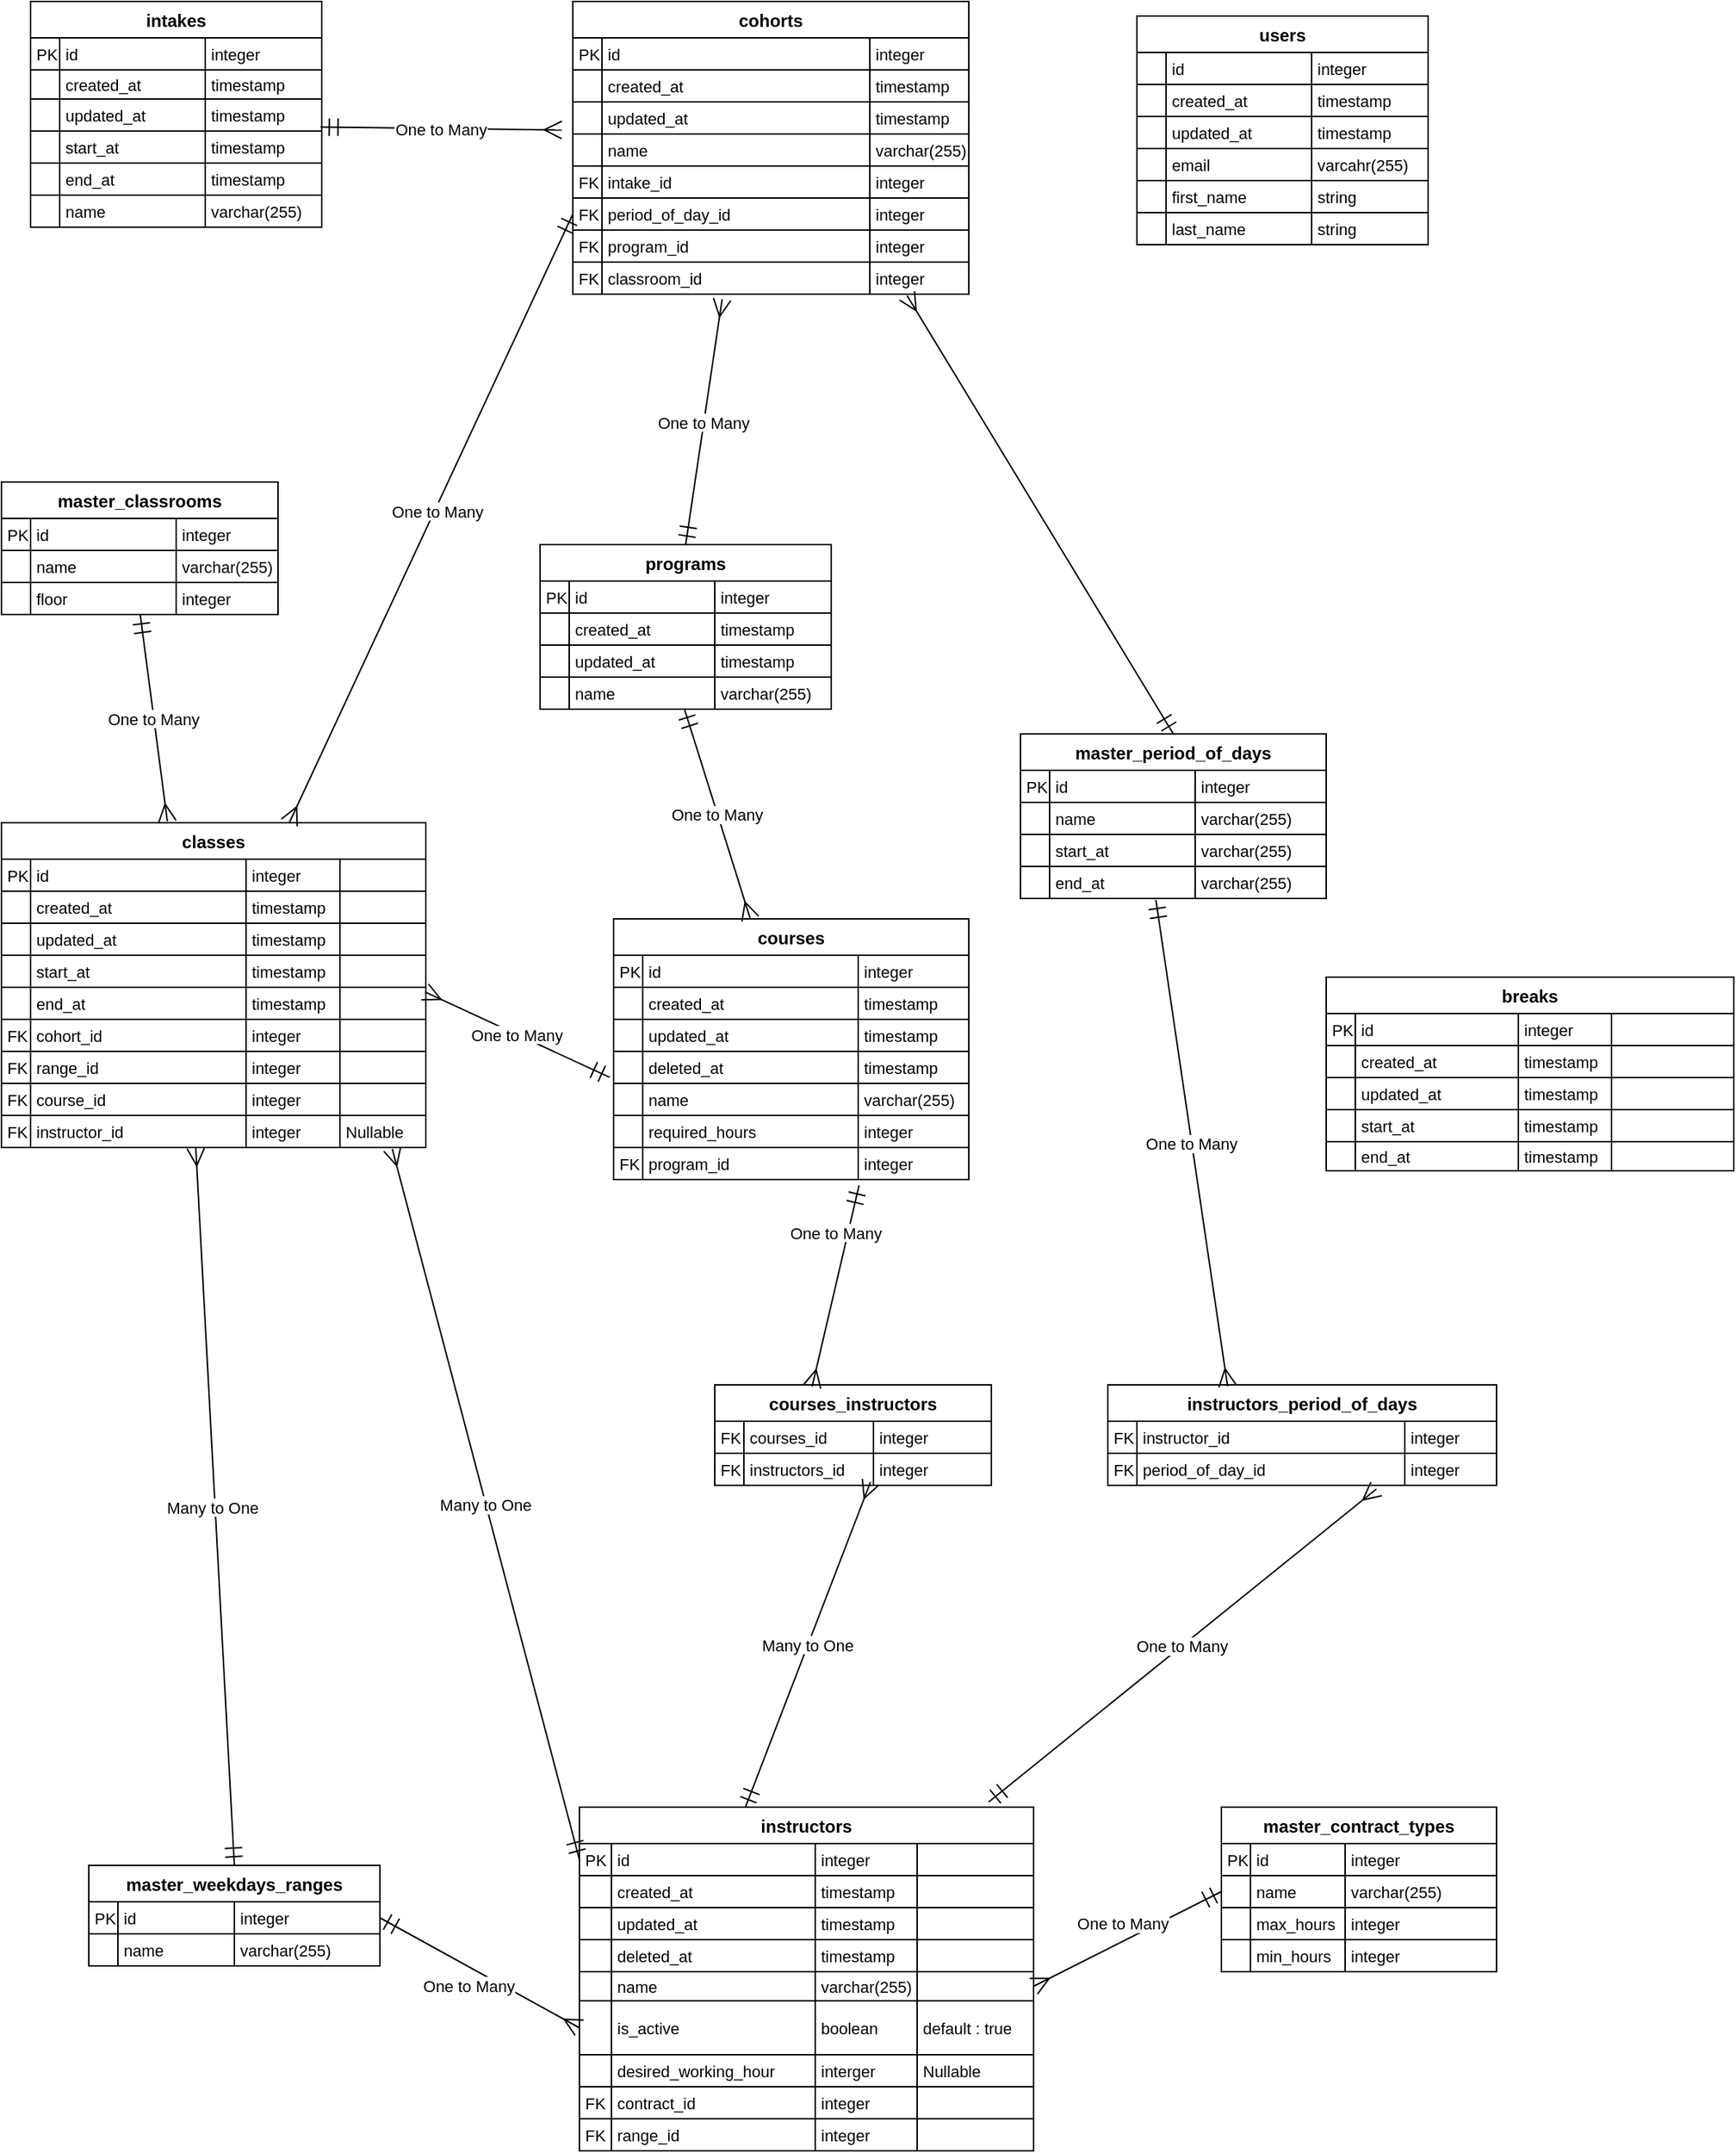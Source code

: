 <mxfile>
    <diagram id="C5RBs43oDa-KdzZeNtuy" name="Page-1">
        <mxGraphModel dx="578" dy="306" grid="1" gridSize="10" guides="1" tooltips="1" connect="1" arrows="1" fold="1" page="1" pageScale="1" pageWidth="827" pageHeight="1169" math="0" shadow="0">
            <root>
                <mxCell id="WIyWlLk6GJQsqaUBKTNV-0"/>
                <mxCell id="WIyWlLk6GJQsqaUBKTNV-1" parent="WIyWlLk6GJQsqaUBKTNV-0"/>
                <mxCell id="NM2bZeUaChRc7whld1gX-677" value="intakes" style="shape=table;startSize=25;container=1;collapsible=0;childLayout=tableLayout;fixedRows=1;rowLines=1;fontStyle=1;align=center;resizeLast=1;" parent="WIyWlLk6GJQsqaUBKTNV-1" vertex="1">
                    <mxGeometry x="40" y="40" width="200" height="155" as="geometry"/>
                </mxCell>
                <mxCell id="NM2bZeUaChRc7whld1gX-678" style="shape=tableRow;horizontal=0;startSize=0;swimlaneHead=0;swimlaneBody=0;fillColor=none;collapsible=0;dropTarget=0;points=[[0,0.5],[1,0.5]];portConstraint=eastwest;top=0;left=0;right=0;bottom=0;" parent="NM2bZeUaChRc7whld1gX-677" vertex="1">
                    <mxGeometry y="25" width="200" height="22" as="geometry"/>
                </mxCell>
                <mxCell id="3hwp0AC8L7Y_yxLi8A7c-24" value="PK" style="shape=partialRectangle;connectable=0;fillColor=none;top=0;left=0;bottom=0;right=0;align=left;spacingLeft=2;overflow=hidden;fontSize=11;" parent="NM2bZeUaChRc7whld1gX-678" vertex="1">
                    <mxGeometry width="20" height="22" as="geometry">
                        <mxRectangle width="20" height="22" as="alternateBounds"/>
                    </mxGeometry>
                </mxCell>
                <mxCell id="NM2bZeUaChRc7whld1gX-679" value="id" style="shape=partialRectangle;connectable=0;fillColor=none;top=0;left=0;bottom=0;right=0;align=left;spacingLeft=2;overflow=hidden;fontSize=11;" parent="NM2bZeUaChRc7whld1gX-678" vertex="1">
                    <mxGeometry x="20" width="100" height="22" as="geometry">
                        <mxRectangle width="100" height="22" as="alternateBounds"/>
                    </mxGeometry>
                </mxCell>
                <mxCell id="NM2bZeUaChRc7whld1gX-680" value="integer" style="shape=partialRectangle;connectable=0;fillColor=none;top=0;left=0;bottom=0;right=0;align=left;spacingLeft=2;overflow=hidden;fontSize=11;" parent="NM2bZeUaChRc7whld1gX-678" vertex="1">
                    <mxGeometry x="120" width="80" height="22" as="geometry">
                        <mxRectangle width="80" height="22" as="alternateBounds"/>
                    </mxGeometry>
                </mxCell>
                <mxCell id="NM2bZeUaChRc7whld1gX-681" style="shape=tableRow;horizontal=0;startSize=0;swimlaneHead=0;swimlaneBody=0;fillColor=none;collapsible=0;dropTarget=0;points=[[0,0.5],[1,0.5]];portConstraint=eastwest;top=0;left=0;right=0;bottom=0;" parent="NM2bZeUaChRc7whld1gX-677" vertex="1">
                    <mxGeometry y="47" width="200" height="20" as="geometry"/>
                </mxCell>
                <mxCell id="3hwp0AC8L7Y_yxLi8A7c-25" style="shape=partialRectangle;connectable=0;fillColor=none;top=0;left=0;bottom=0;right=0;align=left;spacingLeft=2;overflow=hidden;fontSize=11;" parent="NM2bZeUaChRc7whld1gX-681" vertex="1">
                    <mxGeometry width="20" height="20" as="geometry">
                        <mxRectangle width="20" height="20" as="alternateBounds"/>
                    </mxGeometry>
                </mxCell>
                <mxCell id="NM2bZeUaChRc7whld1gX-682" value="created_at" style="shape=partialRectangle;connectable=0;fillColor=none;top=0;left=0;bottom=0;right=0;align=left;spacingLeft=2;overflow=hidden;fontSize=11;" parent="NM2bZeUaChRc7whld1gX-681" vertex="1">
                    <mxGeometry x="20" width="100" height="20" as="geometry">
                        <mxRectangle width="100" height="20" as="alternateBounds"/>
                    </mxGeometry>
                </mxCell>
                <mxCell id="NM2bZeUaChRc7whld1gX-683" value="timestamp" style="shape=partialRectangle;connectable=0;fillColor=none;top=0;left=0;bottom=0;right=0;align=left;spacingLeft=2;overflow=hidden;fontSize=11;" parent="NM2bZeUaChRc7whld1gX-681" vertex="1">
                    <mxGeometry x="120" width="80" height="20" as="geometry">
                        <mxRectangle width="80" height="20" as="alternateBounds"/>
                    </mxGeometry>
                </mxCell>
                <mxCell id="NM2bZeUaChRc7whld1gX-684" style="shape=tableRow;horizontal=0;startSize=0;swimlaneHead=0;swimlaneBody=0;fillColor=none;collapsible=0;dropTarget=0;points=[[0,0.5],[1,0.5]];portConstraint=eastwest;top=0;left=0;right=0;bottom=0;" parent="NM2bZeUaChRc7whld1gX-677" vertex="1">
                    <mxGeometry y="67" width="200" height="22" as="geometry"/>
                </mxCell>
                <mxCell id="3hwp0AC8L7Y_yxLi8A7c-26" style="shape=partialRectangle;connectable=0;fillColor=none;top=0;left=0;bottom=0;right=0;align=left;spacingLeft=2;overflow=hidden;fontSize=11;" parent="NM2bZeUaChRc7whld1gX-684" vertex="1">
                    <mxGeometry width="20" height="22" as="geometry">
                        <mxRectangle width="20" height="22" as="alternateBounds"/>
                    </mxGeometry>
                </mxCell>
                <mxCell id="NM2bZeUaChRc7whld1gX-685" value="updated_at" style="shape=partialRectangle;connectable=0;fillColor=none;top=0;left=0;bottom=0;right=0;align=left;spacingLeft=2;overflow=hidden;fontSize=11;" parent="NM2bZeUaChRc7whld1gX-684" vertex="1">
                    <mxGeometry x="20" width="100" height="22" as="geometry">
                        <mxRectangle width="100" height="22" as="alternateBounds"/>
                    </mxGeometry>
                </mxCell>
                <mxCell id="NM2bZeUaChRc7whld1gX-686" value="timestamp" style="shape=partialRectangle;connectable=0;fillColor=none;top=0;left=0;bottom=0;right=0;align=left;spacingLeft=2;overflow=hidden;fontSize=11;" parent="NM2bZeUaChRc7whld1gX-684" vertex="1">
                    <mxGeometry x="120" width="80" height="22" as="geometry">
                        <mxRectangle width="80" height="22" as="alternateBounds"/>
                    </mxGeometry>
                </mxCell>
                <mxCell id="NM2bZeUaChRc7whld1gX-687" style="shape=tableRow;horizontal=0;startSize=0;swimlaneHead=0;swimlaneBody=0;fillColor=none;collapsible=0;dropTarget=0;points=[[0,0.5],[1,0.5]];portConstraint=eastwest;top=0;left=0;right=0;bottom=0;" parent="NM2bZeUaChRc7whld1gX-677" vertex="1">
                    <mxGeometry y="89" width="200" height="22" as="geometry"/>
                </mxCell>
                <mxCell id="3hwp0AC8L7Y_yxLi8A7c-27" style="shape=partialRectangle;connectable=0;fillColor=none;top=0;left=0;bottom=0;right=0;align=left;spacingLeft=2;overflow=hidden;fontSize=11;" parent="NM2bZeUaChRc7whld1gX-687" vertex="1">
                    <mxGeometry width="20" height="22" as="geometry">
                        <mxRectangle width="20" height="22" as="alternateBounds"/>
                    </mxGeometry>
                </mxCell>
                <mxCell id="NM2bZeUaChRc7whld1gX-688" value="start_at" style="shape=partialRectangle;connectable=0;fillColor=none;top=0;left=0;bottom=0;right=0;align=left;spacingLeft=2;overflow=hidden;fontSize=11;" parent="NM2bZeUaChRc7whld1gX-687" vertex="1">
                    <mxGeometry x="20" width="100" height="22" as="geometry">
                        <mxRectangle width="100" height="22" as="alternateBounds"/>
                    </mxGeometry>
                </mxCell>
                <mxCell id="NM2bZeUaChRc7whld1gX-689" value="timestamp" style="shape=partialRectangle;connectable=0;fillColor=none;top=0;left=0;bottom=0;right=0;align=left;spacingLeft=2;overflow=hidden;fontSize=11;" parent="NM2bZeUaChRc7whld1gX-687" vertex="1">
                    <mxGeometry x="120" width="80" height="22" as="geometry">
                        <mxRectangle width="80" height="22" as="alternateBounds"/>
                    </mxGeometry>
                </mxCell>
                <mxCell id="CI_YzD3PqOMXaUtPxJg1-86" style="shape=tableRow;horizontal=0;startSize=0;swimlaneHead=0;swimlaneBody=0;fillColor=none;collapsible=0;dropTarget=0;points=[[0,0.5],[1,0.5]];portConstraint=eastwest;top=0;left=0;right=0;bottom=0;" vertex="1" parent="NM2bZeUaChRc7whld1gX-677">
                    <mxGeometry y="111" width="200" height="22" as="geometry"/>
                </mxCell>
                <mxCell id="CI_YzD3PqOMXaUtPxJg1-87" style="shape=partialRectangle;connectable=0;fillColor=none;top=0;left=0;bottom=0;right=0;align=left;spacingLeft=2;overflow=hidden;fontSize=11;" vertex="1" parent="CI_YzD3PqOMXaUtPxJg1-86">
                    <mxGeometry width="20" height="22" as="geometry">
                        <mxRectangle width="20" height="22" as="alternateBounds"/>
                    </mxGeometry>
                </mxCell>
                <mxCell id="CI_YzD3PqOMXaUtPxJg1-88" value="end_at" style="shape=partialRectangle;connectable=0;fillColor=none;top=0;left=0;bottom=0;right=0;align=left;spacingLeft=2;overflow=hidden;fontSize=11;" vertex="1" parent="CI_YzD3PqOMXaUtPxJg1-86">
                    <mxGeometry x="20" width="100" height="22" as="geometry">
                        <mxRectangle width="100" height="22" as="alternateBounds"/>
                    </mxGeometry>
                </mxCell>
                <mxCell id="CI_YzD3PqOMXaUtPxJg1-89" value="timestamp" style="shape=partialRectangle;connectable=0;fillColor=none;top=0;left=0;bottom=0;right=0;align=left;spacingLeft=2;overflow=hidden;fontSize=11;" vertex="1" parent="CI_YzD3PqOMXaUtPxJg1-86">
                    <mxGeometry x="120" width="80" height="22" as="geometry">
                        <mxRectangle width="80" height="22" as="alternateBounds"/>
                    </mxGeometry>
                </mxCell>
                <mxCell id="NM2bZeUaChRc7whld1gX-1042" style="shape=tableRow;horizontal=0;startSize=0;swimlaneHead=0;swimlaneBody=0;fillColor=none;collapsible=0;dropTarget=0;points=[[0,0.5],[1,0.5]];portConstraint=eastwest;top=0;left=0;right=0;bottom=0;" parent="NM2bZeUaChRc7whld1gX-677" vertex="1">
                    <mxGeometry y="133" width="200" height="22" as="geometry"/>
                </mxCell>
                <mxCell id="3hwp0AC8L7Y_yxLi8A7c-28" style="shape=partialRectangle;connectable=0;fillColor=none;top=0;left=0;bottom=0;right=0;align=left;spacingLeft=2;overflow=hidden;fontSize=11;" parent="NM2bZeUaChRc7whld1gX-1042" vertex="1">
                    <mxGeometry width="20" height="22" as="geometry">
                        <mxRectangle width="20" height="22" as="alternateBounds"/>
                    </mxGeometry>
                </mxCell>
                <mxCell id="NM2bZeUaChRc7whld1gX-1043" value="name" style="shape=partialRectangle;connectable=0;fillColor=none;top=0;left=0;bottom=0;right=0;align=left;spacingLeft=2;overflow=hidden;fontSize=11;" parent="NM2bZeUaChRc7whld1gX-1042" vertex="1">
                    <mxGeometry x="20" width="100" height="22" as="geometry">
                        <mxRectangle width="100" height="22" as="alternateBounds"/>
                    </mxGeometry>
                </mxCell>
                <mxCell id="NM2bZeUaChRc7whld1gX-1044" value="varchar(255)" style="shape=partialRectangle;connectable=0;fillColor=none;top=0;left=0;bottom=0;right=0;align=left;spacingLeft=2;overflow=hidden;fontSize=11;" parent="NM2bZeUaChRc7whld1gX-1042" vertex="1">
                    <mxGeometry x="120" width="80" height="22" as="geometry">
                        <mxRectangle width="80" height="22" as="alternateBounds"/>
                    </mxGeometry>
                </mxCell>
                <mxCell id="NM2bZeUaChRc7whld1gX-693" value="cohorts" style="shape=table;startSize=25;container=1;collapsible=0;childLayout=tableLayout;fixedRows=1;rowLines=1;fontStyle=1;align=center;resizeLast=1;" parent="WIyWlLk6GJQsqaUBKTNV-1" vertex="1">
                    <mxGeometry x="412.5" y="40" width="272" height="201" as="geometry"/>
                </mxCell>
                <mxCell id="NM2bZeUaChRc7whld1gX-694" style="shape=tableRow;horizontal=0;startSize=0;swimlaneHead=0;swimlaneBody=0;fillColor=none;collapsible=0;dropTarget=0;points=[[0,0.5],[1,0.5]];portConstraint=eastwest;top=0;left=0;right=0;bottom=0;" parent="NM2bZeUaChRc7whld1gX-693" vertex="1">
                    <mxGeometry y="25" width="272" height="22" as="geometry"/>
                </mxCell>
                <mxCell id="3hwp0AC8L7Y_yxLi8A7c-5" value="PK" style="shape=partialRectangle;connectable=0;fillColor=none;top=0;left=0;bottom=0;right=0;align=left;spacingLeft=2;overflow=hidden;fontSize=11;" parent="NM2bZeUaChRc7whld1gX-694" vertex="1">
                    <mxGeometry width="20" height="22" as="geometry">
                        <mxRectangle width="20" height="22" as="alternateBounds"/>
                    </mxGeometry>
                </mxCell>
                <mxCell id="NM2bZeUaChRc7whld1gX-695" value="id" style="shape=partialRectangle;connectable=0;fillColor=none;top=0;left=0;bottom=0;right=0;align=left;spacingLeft=2;overflow=hidden;fontSize=11;" parent="NM2bZeUaChRc7whld1gX-694" vertex="1">
                    <mxGeometry x="20" width="184" height="22" as="geometry">
                        <mxRectangle width="184" height="22" as="alternateBounds"/>
                    </mxGeometry>
                </mxCell>
                <mxCell id="NM2bZeUaChRc7whld1gX-696" value="integer" style="shape=partialRectangle;connectable=0;fillColor=none;top=0;left=0;bottom=0;right=0;align=left;spacingLeft=2;overflow=hidden;fontSize=11;" parent="NM2bZeUaChRc7whld1gX-694" vertex="1">
                    <mxGeometry x="204" width="68" height="22" as="geometry">
                        <mxRectangle width="68" height="22" as="alternateBounds"/>
                    </mxGeometry>
                </mxCell>
                <mxCell id="NM2bZeUaChRc7whld1gX-697" style="shape=tableRow;horizontal=0;startSize=0;swimlaneHead=0;swimlaneBody=0;fillColor=none;collapsible=0;dropTarget=0;points=[[0,0.5],[1,0.5]];portConstraint=eastwest;top=0;left=0;right=0;bottom=0;" parent="NM2bZeUaChRc7whld1gX-693" vertex="1">
                    <mxGeometry y="47" width="272" height="22" as="geometry"/>
                </mxCell>
                <mxCell id="3hwp0AC8L7Y_yxLi8A7c-6" style="shape=partialRectangle;connectable=0;fillColor=none;top=0;left=0;bottom=0;right=0;align=left;spacingLeft=2;overflow=hidden;fontSize=11;" parent="NM2bZeUaChRc7whld1gX-697" vertex="1">
                    <mxGeometry width="20" height="22" as="geometry">
                        <mxRectangle width="20" height="22" as="alternateBounds"/>
                    </mxGeometry>
                </mxCell>
                <mxCell id="NM2bZeUaChRc7whld1gX-698" value="created_at" style="shape=partialRectangle;connectable=0;fillColor=none;top=0;left=0;bottom=0;right=0;align=left;spacingLeft=2;overflow=hidden;fontSize=11;" parent="NM2bZeUaChRc7whld1gX-697" vertex="1">
                    <mxGeometry x="20" width="184" height="22" as="geometry">
                        <mxRectangle width="184" height="22" as="alternateBounds"/>
                    </mxGeometry>
                </mxCell>
                <mxCell id="NM2bZeUaChRc7whld1gX-699" value="timestamp" style="shape=partialRectangle;connectable=0;fillColor=none;top=0;left=0;bottom=0;right=0;align=left;spacingLeft=2;overflow=hidden;fontSize=11;" parent="NM2bZeUaChRc7whld1gX-697" vertex="1">
                    <mxGeometry x="204" width="68" height="22" as="geometry">
                        <mxRectangle width="68" height="22" as="alternateBounds"/>
                    </mxGeometry>
                </mxCell>
                <mxCell id="NM2bZeUaChRc7whld1gX-700" style="shape=tableRow;horizontal=0;startSize=0;swimlaneHead=0;swimlaneBody=0;fillColor=none;collapsible=0;dropTarget=0;points=[[0,0.5],[1,0.5]];portConstraint=eastwest;top=0;left=0;right=0;bottom=0;" parent="NM2bZeUaChRc7whld1gX-693" vertex="1">
                    <mxGeometry y="69" width="272" height="22" as="geometry"/>
                </mxCell>
                <mxCell id="3hwp0AC8L7Y_yxLi8A7c-7" style="shape=partialRectangle;connectable=0;fillColor=none;top=0;left=0;bottom=0;right=0;align=left;spacingLeft=2;overflow=hidden;fontSize=11;" parent="NM2bZeUaChRc7whld1gX-700" vertex="1">
                    <mxGeometry width="20" height="22" as="geometry">
                        <mxRectangle width="20" height="22" as="alternateBounds"/>
                    </mxGeometry>
                </mxCell>
                <mxCell id="NM2bZeUaChRc7whld1gX-701" value="updated_at" style="shape=partialRectangle;connectable=0;fillColor=none;top=0;left=0;bottom=0;right=0;align=left;spacingLeft=2;overflow=hidden;fontSize=11;" parent="NM2bZeUaChRc7whld1gX-700" vertex="1">
                    <mxGeometry x="20" width="184" height="22" as="geometry">
                        <mxRectangle width="184" height="22" as="alternateBounds"/>
                    </mxGeometry>
                </mxCell>
                <mxCell id="NM2bZeUaChRc7whld1gX-702" value="timestamp" style="shape=partialRectangle;connectable=0;fillColor=none;top=0;left=0;bottom=0;right=0;align=left;spacingLeft=2;overflow=hidden;fontSize=11;" parent="NM2bZeUaChRc7whld1gX-700" vertex="1">
                    <mxGeometry x="204" width="68" height="22" as="geometry">
                        <mxRectangle width="68" height="22" as="alternateBounds"/>
                    </mxGeometry>
                </mxCell>
                <mxCell id="NM2bZeUaChRc7whld1gX-703" style="shape=tableRow;horizontal=0;startSize=0;swimlaneHead=0;swimlaneBody=0;fillColor=none;collapsible=0;dropTarget=0;points=[[0,0.5],[1,0.5]];portConstraint=eastwest;top=0;left=0;right=0;bottom=0;" parent="NM2bZeUaChRc7whld1gX-693" vertex="1">
                    <mxGeometry y="91" width="272" height="22" as="geometry"/>
                </mxCell>
                <mxCell id="3hwp0AC8L7Y_yxLi8A7c-8" style="shape=partialRectangle;connectable=0;fillColor=none;top=0;left=0;bottom=0;right=0;align=left;spacingLeft=2;overflow=hidden;fontSize=11;" parent="NM2bZeUaChRc7whld1gX-703" vertex="1">
                    <mxGeometry width="20" height="22" as="geometry">
                        <mxRectangle width="20" height="22" as="alternateBounds"/>
                    </mxGeometry>
                </mxCell>
                <mxCell id="NM2bZeUaChRc7whld1gX-704" value="name" style="shape=partialRectangle;connectable=0;fillColor=none;top=0;left=0;bottom=0;right=0;align=left;spacingLeft=2;overflow=hidden;fontSize=11;" parent="NM2bZeUaChRc7whld1gX-703" vertex="1">
                    <mxGeometry x="20" width="184" height="22" as="geometry">
                        <mxRectangle width="184" height="22" as="alternateBounds"/>
                    </mxGeometry>
                </mxCell>
                <mxCell id="NM2bZeUaChRc7whld1gX-705" value="varchar(255)" style="shape=partialRectangle;connectable=0;fillColor=none;top=0;left=0;bottom=0;right=0;align=left;spacingLeft=2;overflow=hidden;fontSize=11;" parent="NM2bZeUaChRc7whld1gX-703" vertex="1">
                    <mxGeometry x="204" width="68" height="22" as="geometry">
                        <mxRectangle width="68" height="22" as="alternateBounds"/>
                    </mxGeometry>
                </mxCell>
                <mxCell id="NM2bZeUaChRc7whld1gX-1045" style="shape=tableRow;horizontal=0;startSize=0;swimlaneHead=0;swimlaneBody=0;fillColor=none;collapsible=0;dropTarget=0;points=[[0,0.5],[1,0.5]];portConstraint=eastwest;top=0;left=0;right=0;bottom=0;" parent="NM2bZeUaChRc7whld1gX-693" vertex="1">
                    <mxGeometry y="113" width="272" height="22" as="geometry"/>
                </mxCell>
                <mxCell id="3hwp0AC8L7Y_yxLi8A7c-9" value="FK" style="shape=partialRectangle;connectable=0;fillColor=none;top=0;left=0;bottom=0;right=0;align=left;spacingLeft=2;overflow=hidden;fontSize=11;" parent="NM2bZeUaChRc7whld1gX-1045" vertex="1">
                    <mxGeometry width="20" height="22" as="geometry">
                        <mxRectangle width="20" height="22" as="alternateBounds"/>
                    </mxGeometry>
                </mxCell>
                <mxCell id="NM2bZeUaChRc7whld1gX-1046" value="intake_id" style="shape=partialRectangle;connectable=0;fillColor=none;top=0;left=0;bottom=0;right=0;align=left;spacingLeft=2;overflow=hidden;fontSize=11;" parent="NM2bZeUaChRc7whld1gX-1045" vertex="1">
                    <mxGeometry x="20" width="184" height="22" as="geometry">
                        <mxRectangle width="184" height="22" as="alternateBounds"/>
                    </mxGeometry>
                </mxCell>
                <mxCell id="NM2bZeUaChRc7whld1gX-1047" value="integer" style="shape=partialRectangle;connectable=0;fillColor=none;top=0;left=0;bottom=0;right=0;align=left;spacingLeft=2;overflow=hidden;fontSize=11;" parent="NM2bZeUaChRc7whld1gX-1045" vertex="1">
                    <mxGeometry x="204" width="68" height="22" as="geometry">
                        <mxRectangle width="68" height="22" as="alternateBounds"/>
                    </mxGeometry>
                </mxCell>
                <mxCell id="NM2bZeUaChRc7whld1gX-706" style="shape=tableRow;horizontal=0;startSize=0;swimlaneHead=0;swimlaneBody=0;fillColor=none;collapsible=0;dropTarget=0;points=[[0,0.5],[1,0.5]];portConstraint=eastwest;top=0;left=0;right=0;bottom=0;" parent="NM2bZeUaChRc7whld1gX-693" vertex="1">
                    <mxGeometry y="135" width="272" height="22" as="geometry"/>
                </mxCell>
                <mxCell id="3hwp0AC8L7Y_yxLi8A7c-10" value="FK" style="shape=partialRectangle;connectable=0;fillColor=none;top=0;left=0;bottom=0;right=0;align=left;spacingLeft=2;overflow=hidden;fontSize=11;" parent="NM2bZeUaChRc7whld1gX-706" vertex="1">
                    <mxGeometry width="20" height="22" as="geometry">
                        <mxRectangle width="20" height="22" as="alternateBounds"/>
                    </mxGeometry>
                </mxCell>
                <mxCell id="NM2bZeUaChRc7whld1gX-707" value="period_of_day_id" style="shape=partialRectangle;connectable=0;fillColor=none;top=0;left=0;bottom=0;right=0;align=left;spacingLeft=2;overflow=hidden;fontSize=11;" parent="NM2bZeUaChRc7whld1gX-706" vertex="1">
                    <mxGeometry x="20" width="184" height="22" as="geometry">
                        <mxRectangle width="184" height="22" as="alternateBounds"/>
                    </mxGeometry>
                </mxCell>
                <mxCell id="NM2bZeUaChRc7whld1gX-708" value="integer" style="shape=partialRectangle;connectable=0;fillColor=none;top=0;left=0;bottom=0;right=0;align=left;spacingLeft=2;overflow=hidden;fontSize=11;" parent="NM2bZeUaChRc7whld1gX-706" vertex="1">
                    <mxGeometry x="204" width="68" height="22" as="geometry">
                        <mxRectangle width="68" height="22" as="alternateBounds"/>
                    </mxGeometry>
                </mxCell>
                <mxCell id="NM2bZeUaChRc7whld1gX-709" style="shape=tableRow;horizontal=0;startSize=0;swimlaneHead=0;swimlaneBody=0;fillColor=none;collapsible=0;dropTarget=0;points=[[0,0.5],[1,0.5]];portConstraint=eastwest;top=0;left=0;right=0;bottom=0;" parent="NM2bZeUaChRc7whld1gX-693" vertex="1">
                    <mxGeometry y="157" width="272" height="22" as="geometry"/>
                </mxCell>
                <mxCell id="3hwp0AC8L7Y_yxLi8A7c-11" value="FK" style="shape=partialRectangle;connectable=0;fillColor=none;top=0;left=0;bottom=0;right=0;align=left;spacingLeft=2;overflow=hidden;fontSize=11;" parent="NM2bZeUaChRc7whld1gX-709" vertex="1">
                    <mxGeometry width="20" height="22" as="geometry">
                        <mxRectangle width="20" height="22" as="alternateBounds"/>
                    </mxGeometry>
                </mxCell>
                <mxCell id="NM2bZeUaChRc7whld1gX-710" value="program_id" style="shape=partialRectangle;connectable=0;fillColor=none;top=0;left=0;bottom=0;right=0;align=left;spacingLeft=2;overflow=hidden;fontSize=11;" parent="NM2bZeUaChRc7whld1gX-709" vertex="1">
                    <mxGeometry x="20" width="184" height="22" as="geometry">
                        <mxRectangle width="184" height="22" as="alternateBounds"/>
                    </mxGeometry>
                </mxCell>
                <mxCell id="NM2bZeUaChRc7whld1gX-711" value="integer" style="shape=partialRectangle;connectable=0;fillColor=none;top=0;left=0;bottom=0;right=0;align=left;spacingLeft=2;overflow=hidden;fontSize=11;" parent="NM2bZeUaChRc7whld1gX-709" vertex="1">
                    <mxGeometry x="204" width="68" height="22" as="geometry">
                        <mxRectangle width="68" height="22" as="alternateBounds"/>
                    </mxGeometry>
                </mxCell>
                <mxCell id="3hwp0AC8L7Y_yxLi8A7c-1" style="shape=tableRow;horizontal=0;startSize=0;swimlaneHead=0;swimlaneBody=0;fillColor=none;collapsible=0;dropTarget=0;points=[[0,0.5],[1,0.5]];portConstraint=eastwest;top=0;left=0;right=0;bottom=0;" parent="NM2bZeUaChRc7whld1gX-693" vertex="1">
                    <mxGeometry y="179" width="272" height="22" as="geometry"/>
                </mxCell>
                <mxCell id="3hwp0AC8L7Y_yxLi8A7c-13" value="FK" style="shape=partialRectangle;connectable=0;fillColor=none;top=0;left=0;bottom=0;right=0;align=left;spacingLeft=2;overflow=hidden;fontSize=11;" parent="3hwp0AC8L7Y_yxLi8A7c-1" vertex="1">
                    <mxGeometry width="20" height="22" as="geometry">
                        <mxRectangle width="20" height="22" as="alternateBounds"/>
                    </mxGeometry>
                </mxCell>
                <mxCell id="3hwp0AC8L7Y_yxLi8A7c-2" value="classroom_id" style="shape=partialRectangle;connectable=0;fillColor=none;top=0;left=0;bottom=0;right=0;align=left;spacingLeft=2;overflow=hidden;fontSize=11;" parent="3hwp0AC8L7Y_yxLi8A7c-1" vertex="1">
                    <mxGeometry x="20" width="184" height="22" as="geometry">
                        <mxRectangle width="184" height="22" as="alternateBounds"/>
                    </mxGeometry>
                </mxCell>
                <mxCell id="3hwp0AC8L7Y_yxLi8A7c-3" value="integer" style="shape=partialRectangle;connectable=0;fillColor=none;top=0;left=0;bottom=0;right=0;align=left;spacingLeft=2;overflow=hidden;fontSize=11;" parent="3hwp0AC8L7Y_yxLi8A7c-1" vertex="1">
                    <mxGeometry x="204" width="68" height="22" as="geometry">
                        <mxRectangle width="68" height="22" as="alternateBounds"/>
                    </mxGeometry>
                </mxCell>
                <mxCell id="NM2bZeUaChRc7whld1gX-715" value="programs" style="shape=table;startSize=25;container=1;collapsible=0;childLayout=tableLayout;fixedRows=1;rowLines=1;fontStyle=1;align=center;resizeLast=1;" parent="WIyWlLk6GJQsqaUBKTNV-1" vertex="1">
                    <mxGeometry x="390" y="413" width="200" height="113" as="geometry"/>
                </mxCell>
                <mxCell id="NM2bZeUaChRc7whld1gX-716" style="shape=tableRow;horizontal=0;startSize=0;swimlaneHead=0;swimlaneBody=0;fillColor=none;collapsible=0;dropTarget=0;points=[[0,0.5],[1,0.5]];portConstraint=eastwest;top=0;left=0;right=0;bottom=0;" parent="NM2bZeUaChRc7whld1gX-715" vertex="1">
                    <mxGeometry y="25" width="200" height="22" as="geometry"/>
                </mxCell>
                <mxCell id="3hwp0AC8L7Y_yxLi8A7c-33" value="PK" style="shape=partialRectangle;connectable=0;fillColor=none;top=0;left=0;bottom=0;right=0;align=left;spacingLeft=2;overflow=hidden;fontSize=11;" parent="NM2bZeUaChRc7whld1gX-716" vertex="1">
                    <mxGeometry width="20" height="22" as="geometry">
                        <mxRectangle width="20" height="22" as="alternateBounds"/>
                    </mxGeometry>
                </mxCell>
                <mxCell id="NM2bZeUaChRc7whld1gX-717" value="id" style="shape=partialRectangle;connectable=0;fillColor=none;top=0;left=0;bottom=0;right=0;align=left;spacingLeft=2;overflow=hidden;fontSize=11;" parent="NM2bZeUaChRc7whld1gX-716" vertex="1">
                    <mxGeometry x="20" width="100" height="22" as="geometry">
                        <mxRectangle width="100" height="22" as="alternateBounds"/>
                    </mxGeometry>
                </mxCell>
                <mxCell id="NM2bZeUaChRc7whld1gX-718" value="integer" style="shape=partialRectangle;connectable=0;fillColor=none;top=0;left=0;bottom=0;right=0;align=left;spacingLeft=2;overflow=hidden;fontSize=11;" parent="NM2bZeUaChRc7whld1gX-716" vertex="1">
                    <mxGeometry x="120" width="80" height="22" as="geometry">
                        <mxRectangle width="80" height="22" as="alternateBounds"/>
                    </mxGeometry>
                </mxCell>
                <mxCell id="NM2bZeUaChRc7whld1gX-719" style="shape=tableRow;horizontal=0;startSize=0;swimlaneHead=0;swimlaneBody=0;fillColor=none;collapsible=0;dropTarget=0;points=[[0,0.5],[1,0.5]];portConstraint=eastwest;top=0;left=0;right=0;bottom=0;" parent="NM2bZeUaChRc7whld1gX-715" vertex="1">
                    <mxGeometry y="47" width="200" height="22" as="geometry"/>
                </mxCell>
                <mxCell id="3hwp0AC8L7Y_yxLi8A7c-34" style="shape=partialRectangle;connectable=0;fillColor=none;top=0;left=0;bottom=0;right=0;align=left;spacingLeft=2;overflow=hidden;fontSize=11;" parent="NM2bZeUaChRc7whld1gX-719" vertex="1">
                    <mxGeometry width="20" height="22" as="geometry">
                        <mxRectangle width="20" height="22" as="alternateBounds"/>
                    </mxGeometry>
                </mxCell>
                <mxCell id="NM2bZeUaChRc7whld1gX-720" value="created_at" style="shape=partialRectangle;connectable=0;fillColor=none;top=0;left=0;bottom=0;right=0;align=left;spacingLeft=2;overflow=hidden;fontSize=11;" parent="NM2bZeUaChRc7whld1gX-719" vertex="1">
                    <mxGeometry x="20" width="100" height="22" as="geometry">
                        <mxRectangle width="100" height="22" as="alternateBounds"/>
                    </mxGeometry>
                </mxCell>
                <mxCell id="NM2bZeUaChRc7whld1gX-721" value="timestamp" style="shape=partialRectangle;connectable=0;fillColor=none;top=0;left=0;bottom=0;right=0;align=left;spacingLeft=2;overflow=hidden;fontSize=11;" parent="NM2bZeUaChRc7whld1gX-719" vertex="1">
                    <mxGeometry x="120" width="80" height="22" as="geometry">
                        <mxRectangle width="80" height="22" as="alternateBounds"/>
                    </mxGeometry>
                </mxCell>
                <mxCell id="NM2bZeUaChRc7whld1gX-722" style="shape=tableRow;horizontal=0;startSize=0;swimlaneHead=0;swimlaneBody=0;fillColor=none;collapsible=0;dropTarget=0;points=[[0,0.5],[1,0.5]];portConstraint=eastwest;top=0;left=0;right=0;bottom=0;" parent="NM2bZeUaChRc7whld1gX-715" vertex="1">
                    <mxGeometry y="69" width="200" height="22" as="geometry"/>
                </mxCell>
                <mxCell id="3hwp0AC8L7Y_yxLi8A7c-35" style="shape=partialRectangle;connectable=0;fillColor=none;top=0;left=0;bottom=0;right=0;align=left;spacingLeft=2;overflow=hidden;fontSize=11;" parent="NM2bZeUaChRc7whld1gX-722" vertex="1">
                    <mxGeometry width="20" height="22" as="geometry">
                        <mxRectangle width="20" height="22" as="alternateBounds"/>
                    </mxGeometry>
                </mxCell>
                <mxCell id="NM2bZeUaChRc7whld1gX-723" value="updated_at" style="shape=partialRectangle;connectable=0;fillColor=none;top=0;left=0;bottom=0;right=0;align=left;spacingLeft=2;overflow=hidden;fontSize=11;" parent="NM2bZeUaChRc7whld1gX-722" vertex="1">
                    <mxGeometry x="20" width="100" height="22" as="geometry">
                        <mxRectangle width="100" height="22" as="alternateBounds"/>
                    </mxGeometry>
                </mxCell>
                <mxCell id="NM2bZeUaChRc7whld1gX-724" value="timestamp" style="shape=partialRectangle;connectable=0;fillColor=none;top=0;left=0;bottom=0;right=0;align=left;spacingLeft=2;overflow=hidden;fontSize=11;" parent="NM2bZeUaChRc7whld1gX-722" vertex="1">
                    <mxGeometry x="120" width="80" height="22" as="geometry">
                        <mxRectangle width="80" height="22" as="alternateBounds"/>
                    </mxGeometry>
                </mxCell>
                <mxCell id="NM2bZeUaChRc7whld1gX-725" style="shape=tableRow;horizontal=0;startSize=0;swimlaneHead=0;swimlaneBody=0;fillColor=none;collapsible=0;dropTarget=0;points=[[0,0.5],[1,0.5]];portConstraint=eastwest;top=0;left=0;right=0;bottom=0;" parent="NM2bZeUaChRc7whld1gX-715" vertex="1">
                    <mxGeometry y="91" width="200" height="22" as="geometry"/>
                </mxCell>
                <mxCell id="3hwp0AC8L7Y_yxLi8A7c-36" style="shape=partialRectangle;connectable=0;fillColor=none;top=0;left=0;bottom=0;right=0;align=left;spacingLeft=2;overflow=hidden;fontSize=11;" parent="NM2bZeUaChRc7whld1gX-725" vertex="1">
                    <mxGeometry width="20" height="22" as="geometry">
                        <mxRectangle width="20" height="22" as="alternateBounds"/>
                    </mxGeometry>
                </mxCell>
                <mxCell id="NM2bZeUaChRc7whld1gX-726" value="name" style="shape=partialRectangle;connectable=0;fillColor=none;top=0;left=0;bottom=0;right=0;align=left;spacingLeft=2;overflow=hidden;fontSize=11;" parent="NM2bZeUaChRc7whld1gX-725" vertex="1">
                    <mxGeometry x="20" width="100" height="22" as="geometry">
                        <mxRectangle width="100" height="22" as="alternateBounds"/>
                    </mxGeometry>
                </mxCell>
                <mxCell id="NM2bZeUaChRc7whld1gX-727" value="varchar(255)" style="shape=partialRectangle;connectable=0;fillColor=none;top=0;left=0;bottom=0;right=0;align=left;spacingLeft=2;overflow=hidden;fontSize=11;" parent="NM2bZeUaChRc7whld1gX-725" vertex="1">
                    <mxGeometry x="120" width="80" height="22" as="geometry">
                        <mxRectangle width="80" height="22" as="alternateBounds"/>
                    </mxGeometry>
                </mxCell>
                <mxCell id="NM2bZeUaChRc7whld1gX-763" value="classes" style="shape=table;startSize=25;container=1;collapsible=0;childLayout=tableLayout;fixedRows=1;rowLines=1;fontStyle=1;align=center;resizeLast=1;" parent="WIyWlLk6GJQsqaUBKTNV-1" vertex="1">
                    <mxGeometry x="20" y="604" width="291.5" height="223" as="geometry"/>
                </mxCell>
                <mxCell id="NM2bZeUaChRc7whld1gX-764" style="shape=tableRow;horizontal=0;startSize=0;swimlaneHead=0;swimlaneBody=0;fillColor=none;collapsible=0;dropTarget=0;points=[[0,0.5],[1,0.5]];portConstraint=eastwest;top=0;left=0;right=0;bottom=0;" parent="NM2bZeUaChRc7whld1gX-763" vertex="1">
                    <mxGeometry y="25" width="291.5" height="22" as="geometry"/>
                </mxCell>
                <mxCell id="3hwp0AC8L7Y_yxLi8A7c-67" value="PK" style="shape=partialRectangle;connectable=0;fillColor=none;top=0;left=0;bottom=0;right=0;align=left;spacingLeft=2;overflow=hidden;fontSize=11;" parent="NM2bZeUaChRc7whld1gX-764" vertex="1">
                    <mxGeometry width="20" height="22" as="geometry">
                        <mxRectangle width="20" height="22" as="alternateBounds"/>
                    </mxGeometry>
                </mxCell>
                <mxCell id="NM2bZeUaChRc7whld1gX-765" value="id" style="shape=partialRectangle;connectable=0;fillColor=none;top=0;left=0;bottom=0;right=0;align=left;spacingLeft=2;overflow=hidden;fontSize=11;" parent="NM2bZeUaChRc7whld1gX-764" vertex="1">
                    <mxGeometry x="20" width="148" height="22" as="geometry">
                        <mxRectangle width="148" height="22" as="alternateBounds"/>
                    </mxGeometry>
                </mxCell>
                <mxCell id="NM2bZeUaChRc7whld1gX-766" value="integer" style="shape=partialRectangle;connectable=0;fillColor=none;top=0;left=0;bottom=0;right=0;align=left;spacingLeft=2;overflow=hidden;fontSize=11;" parent="NM2bZeUaChRc7whld1gX-764" vertex="1">
                    <mxGeometry x="168" width="64.5" height="22" as="geometry">
                        <mxRectangle width="64.5" height="22" as="alternateBounds"/>
                    </mxGeometry>
                </mxCell>
                <mxCell id="3hwp0AC8L7Y_yxLi8A7c-134" style="shape=partialRectangle;connectable=0;fillColor=none;top=0;left=0;bottom=0;right=0;align=left;spacingLeft=2;overflow=hidden;fontSize=11;" parent="NM2bZeUaChRc7whld1gX-764" vertex="1">
                    <mxGeometry x="232.5" width="59" height="22" as="geometry">
                        <mxRectangle width="59" height="22" as="alternateBounds"/>
                    </mxGeometry>
                </mxCell>
                <mxCell id="NM2bZeUaChRc7whld1gX-773" style="shape=tableRow;horizontal=0;startSize=0;swimlaneHead=0;swimlaneBody=0;fillColor=none;collapsible=0;dropTarget=0;points=[[0,0.5],[1,0.5]];portConstraint=eastwest;top=0;left=0;right=0;bottom=0;" parent="NM2bZeUaChRc7whld1gX-763" vertex="1">
                    <mxGeometry y="47" width="291.5" height="22" as="geometry"/>
                </mxCell>
                <mxCell id="3hwp0AC8L7Y_yxLi8A7c-70" style="shape=partialRectangle;connectable=0;fillColor=none;top=0;left=0;bottom=0;right=0;align=left;spacingLeft=2;overflow=hidden;fontSize=11;" parent="NM2bZeUaChRc7whld1gX-773" vertex="1">
                    <mxGeometry width="20" height="22" as="geometry">
                        <mxRectangle width="20" height="22" as="alternateBounds"/>
                    </mxGeometry>
                </mxCell>
                <mxCell id="NM2bZeUaChRc7whld1gX-774" value="created_at" style="shape=partialRectangle;connectable=0;fillColor=none;top=0;left=0;bottom=0;right=0;align=left;spacingLeft=2;overflow=hidden;fontSize=11;" parent="NM2bZeUaChRc7whld1gX-773" vertex="1">
                    <mxGeometry x="20" width="148" height="22" as="geometry">
                        <mxRectangle width="148" height="22" as="alternateBounds"/>
                    </mxGeometry>
                </mxCell>
                <mxCell id="NM2bZeUaChRc7whld1gX-775" value="timestamp" style="shape=partialRectangle;connectable=0;fillColor=none;top=0;left=0;bottom=0;right=0;align=left;spacingLeft=2;overflow=hidden;fontSize=11;" parent="NM2bZeUaChRc7whld1gX-773" vertex="1">
                    <mxGeometry x="168" width="64.5" height="22" as="geometry">
                        <mxRectangle width="64.5" height="22" as="alternateBounds"/>
                    </mxGeometry>
                </mxCell>
                <mxCell id="3hwp0AC8L7Y_yxLi8A7c-135" style="shape=partialRectangle;connectable=0;fillColor=none;top=0;left=0;bottom=0;right=0;align=left;spacingLeft=2;overflow=hidden;fontSize=11;" parent="NM2bZeUaChRc7whld1gX-773" vertex="1">
                    <mxGeometry x="232.5" width="59" height="22" as="geometry">
                        <mxRectangle width="59" height="22" as="alternateBounds"/>
                    </mxGeometry>
                </mxCell>
                <mxCell id="NM2bZeUaChRc7whld1gX-776" style="shape=tableRow;horizontal=0;startSize=0;swimlaneHead=0;swimlaneBody=0;fillColor=none;collapsible=0;dropTarget=0;points=[[0,0.5],[1,0.5]];portConstraint=eastwest;top=0;left=0;right=0;bottom=0;" parent="NM2bZeUaChRc7whld1gX-763" vertex="1">
                    <mxGeometry y="69" width="291.5" height="22" as="geometry"/>
                </mxCell>
                <mxCell id="3hwp0AC8L7Y_yxLi8A7c-71" style="shape=partialRectangle;connectable=0;fillColor=none;top=0;left=0;bottom=0;right=0;align=left;spacingLeft=2;overflow=hidden;fontSize=11;" parent="NM2bZeUaChRc7whld1gX-776" vertex="1">
                    <mxGeometry width="20" height="22" as="geometry">
                        <mxRectangle width="20" height="22" as="alternateBounds"/>
                    </mxGeometry>
                </mxCell>
                <mxCell id="NM2bZeUaChRc7whld1gX-777" value="updated_at" style="shape=partialRectangle;connectable=0;fillColor=none;top=0;left=0;bottom=0;right=0;align=left;spacingLeft=2;overflow=hidden;fontSize=11;" parent="NM2bZeUaChRc7whld1gX-776" vertex="1">
                    <mxGeometry x="20" width="148" height="22" as="geometry">
                        <mxRectangle width="148" height="22" as="alternateBounds"/>
                    </mxGeometry>
                </mxCell>
                <mxCell id="NM2bZeUaChRc7whld1gX-778" value="timestamp" style="shape=partialRectangle;connectable=0;fillColor=none;top=0;left=0;bottom=0;right=0;align=left;spacingLeft=2;overflow=hidden;fontSize=11;" parent="NM2bZeUaChRc7whld1gX-776" vertex="1">
                    <mxGeometry x="168" width="64.5" height="22" as="geometry">
                        <mxRectangle width="64.5" height="22" as="alternateBounds"/>
                    </mxGeometry>
                </mxCell>
                <mxCell id="3hwp0AC8L7Y_yxLi8A7c-136" style="shape=partialRectangle;connectable=0;fillColor=none;top=0;left=0;bottom=0;right=0;align=left;spacingLeft=2;overflow=hidden;fontSize=11;" parent="NM2bZeUaChRc7whld1gX-776" vertex="1">
                    <mxGeometry x="232.5" width="59" height="22" as="geometry">
                        <mxRectangle width="59" height="22" as="alternateBounds"/>
                    </mxGeometry>
                </mxCell>
                <mxCell id="CI_YzD3PqOMXaUtPxJg1-71" style="shape=tableRow;horizontal=0;startSize=0;swimlaneHead=0;swimlaneBody=0;fillColor=none;collapsible=0;dropTarget=0;points=[[0,0.5],[1,0.5]];portConstraint=eastwest;top=0;left=0;right=0;bottom=0;" vertex="1" parent="NM2bZeUaChRc7whld1gX-763">
                    <mxGeometry y="91" width="291.5" height="22" as="geometry"/>
                </mxCell>
                <mxCell id="CI_YzD3PqOMXaUtPxJg1-72" style="shape=partialRectangle;connectable=0;fillColor=none;top=0;left=0;bottom=0;right=0;align=left;spacingLeft=2;overflow=hidden;fontSize=11;" vertex="1" parent="CI_YzD3PqOMXaUtPxJg1-71">
                    <mxGeometry width="20" height="22" as="geometry">
                        <mxRectangle width="20" height="22" as="alternateBounds"/>
                    </mxGeometry>
                </mxCell>
                <mxCell id="CI_YzD3PqOMXaUtPxJg1-73" value="start_at" style="shape=partialRectangle;connectable=0;fillColor=none;top=0;left=0;bottom=0;right=0;align=left;spacingLeft=2;overflow=hidden;fontSize=11;" vertex="1" parent="CI_YzD3PqOMXaUtPxJg1-71">
                    <mxGeometry x="20" width="148" height="22" as="geometry">
                        <mxRectangle width="148" height="22" as="alternateBounds"/>
                    </mxGeometry>
                </mxCell>
                <mxCell id="CI_YzD3PqOMXaUtPxJg1-74" value="timestamp" style="shape=partialRectangle;connectable=0;fillColor=none;top=0;left=0;bottom=0;right=0;align=left;spacingLeft=2;overflow=hidden;fontSize=11;" vertex="1" parent="CI_YzD3PqOMXaUtPxJg1-71">
                    <mxGeometry x="168" width="64.5" height="22" as="geometry">
                        <mxRectangle width="64.5" height="22" as="alternateBounds"/>
                    </mxGeometry>
                </mxCell>
                <mxCell id="CI_YzD3PqOMXaUtPxJg1-75" style="shape=partialRectangle;connectable=0;fillColor=none;top=0;left=0;bottom=0;right=0;align=left;spacingLeft=2;overflow=hidden;fontSize=11;" vertex="1" parent="CI_YzD3PqOMXaUtPxJg1-71">
                    <mxGeometry x="232.5" width="59" height="22" as="geometry">
                        <mxRectangle width="59" height="22" as="alternateBounds"/>
                    </mxGeometry>
                </mxCell>
                <mxCell id="CI_YzD3PqOMXaUtPxJg1-76" style="shape=tableRow;horizontal=0;startSize=0;swimlaneHead=0;swimlaneBody=0;fillColor=none;collapsible=0;dropTarget=0;points=[[0,0.5],[1,0.5]];portConstraint=eastwest;top=0;left=0;right=0;bottom=0;" vertex="1" parent="NM2bZeUaChRc7whld1gX-763">
                    <mxGeometry y="113" width="291.5" height="22" as="geometry"/>
                </mxCell>
                <mxCell id="CI_YzD3PqOMXaUtPxJg1-77" style="shape=partialRectangle;connectable=0;fillColor=none;top=0;left=0;bottom=0;right=0;align=left;spacingLeft=2;overflow=hidden;fontSize=11;" vertex="1" parent="CI_YzD3PqOMXaUtPxJg1-76">
                    <mxGeometry width="20" height="22" as="geometry">
                        <mxRectangle width="20" height="22" as="alternateBounds"/>
                    </mxGeometry>
                </mxCell>
                <mxCell id="CI_YzD3PqOMXaUtPxJg1-78" value="end_at" style="shape=partialRectangle;connectable=0;fillColor=none;top=0;left=0;bottom=0;right=0;align=left;spacingLeft=2;overflow=hidden;fontSize=11;" vertex="1" parent="CI_YzD3PqOMXaUtPxJg1-76">
                    <mxGeometry x="20" width="148" height="22" as="geometry">
                        <mxRectangle width="148" height="22" as="alternateBounds"/>
                    </mxGeometry>
                </mxCell>
                <mxCell id="CI_YzD3PqOMXaUtPxJg1-79" value="timestamp" style="shape=partialRectangle;connectable=0;fillColor=none;top=0;left=0;bottom=0;right=0;align=left;spacingLeft=2;overflow=hidden;fontSize=11;" vertex="1" parent="CI_YzD3PqOMXaUtPxJg1-76">
                    <mxGeometry x="168" width="64.5" height="22" as="geometry">
                        <mxRectangle width="64.5" height="22" as="alternateBounds"/>
                    </mxGeometry>
                </mxCell>
                <mxCell id="CI_YzD3PqOMXaUtPxJg1-80" style="shape=partialRectangle;connectable=0;fillColor=none;top=0;left=0;bottom=0;right=0;align=left;spacingLeft=2;overflow=hidden;fontSize=11;" vertex="1" parent="CI_YzD3PqOMXaUtPxJg1-76">
                    <mxGeometry x="232.5" width="59" height="22" as="geometry">
                        <mxRectangle width="59" height="22" as="alternateBounds"/>
                    </mxGeometry>
                </mxCell>
                <mxCell id="CI_YzD3PqOMXaUtPxJg1-81" style="shape=tableRow;horizontal=0;startSize=0;swimlaneHead=0;swimlaneBody=0;fillColor=none;collapsible=0;dropTarget=0;points=[[0,0.5],[1,0.5]];portConstraint=eastwest;top=0;left=0;right=0;bottom=0;" vertex="1" parent="NM2bZeUaChRc7whld1gX-763">
                    <mxGeometry y="135" width="291.5" height="22" as="geometry"/>
                </mxCell>
                <mxCell id="CI_YzD3PqOMXaUtPxJg1-82" value="FK" style="shape=partialRectangle;connectable=0;fillColor=none;top=0;left=0;bottom=0;right=0;align=left;spacingLeft=2;overflow=hidden;fontSize=11;" vertex="1" parent="CI_YzD3PqOMXaUtPxJg1-81">
                    <mxGeometry width="20" height="22" as="geometry">
                        <mxRectangle width="20" height="22" as="alternateBounds"/>
                    </mxGeometry>
                </mxCell>
                <mxCell id="CI_YzD3PqOMXaUtPxJg1-83" value="cohort_id" style="shape=partialRectangle;connectable=0;fillColor=none;top=0;left=0;bottom=0;right=0;align=left;spacingLeft=2;overflow=hidden;fontSize=11;" vertex="1" parent="CI_YzD3PqOMXaUtPxJg1-81">
                    <mxGeometry x="20" width="148" height="22" as="geometry">
                        <mxRectangle width="148" height="22" as="alternateBounds"/>
                    </mxGeometry>
                </mxCell>
                <mxCell id="CI_YzD3PqOMXaUtPxJg1-84" value="integer" style="shape=partialRectangle;connectable=0;fillColor=none;top=0;left=0;bottom=0;right=0;align=left;spacingLeft=2;overflow=hidden;fontSize=11;" vertex="1" parent="CI_YzD3PqOMXaUtPxJg1-81">
                    <mxGeometry x="168" width="64.5" height="22" as="geometry">
                        <mxRectangle width="64.5" height="22" as="alternateBounds"/>
                    </mxGeometry>
                </mxCell>
                <mxCell id="CI_YzD3PqOMXaUtPxJg1-85" style="shape=partialRectangle;connectable=0;fillColor=none;top=0;left=0;bottom=0;right=0;align=left;spacingLeft=2;overflow=hidden;fontSize=11;" vertex="1" parent="CI_YzD3PqOMXaUtPxJg1-81">
                    <mxGeometry x="232.5" width="59" height="22" as="geometry">
                        <mxRectangle width="59" height="22" as="alternateBounds"/>
                    </mxGeometry>
                </mxCell>
                <mxCell id="NM2bZeUaChRc7whld1gX-779" style="shape=tableRow;horizontal=0;startSize=0;swimlaneHead=0;swimlaneBody=0;fillColor=none;collapsible=0;dropTarget=0;points=[[0,0.5],[1,0.5]];portConstraint=eastwest;top=0;left=0;right=0;bottom=0;" parent="NM2bZeUaChRc7whld1gX-763" vertex="1">
                    <mxGeometry y="157" width="291.5" height="22" as="geometry"/>
                </mxCell>
                <mxCell id="3hwp0AC8L7Y_yxLi8A7c-72" value="FK" style="shape=partialRectangle;connectable=0;fillColor=none;top=0;left=0;bottom=0;right=0;align=left;spacingLeft=2;overflow=hidden;fontSize=11;" parent="NM2bZeUaChRc7whld1gX-779" vertex="1">
                    <mxGeometry width="20" height="22" as="geometry">
                        <mxRectangle width="20" height="22" as="alternateBounds"/>
                    </mxGeometry>
                </mxCell>
                <mxCell id="NM2bZeUaChRc7whld1gX-780" value="range_id" style="shape=partialRectangle;connectable=0;fillColor=none;top=0;left=0;bottom=0;right=0;align=left;spacingLeft=2;overflow=hidden;fontSize=11;" parent="NM2bZeUaChRc7whld1gX-779" vertex="1">
                    <mxGeometry x="20" width="148" height="22" as="geometry">
                        <mxRectangle width="148" height="22" as="alternateBounds"/>
                    </mxGeometry>
                </mxCell>
                <mxCell id="NM2bZeUaChRc7whld1gX-781" value="integer" style="shape=partialRectangle;connectable=0;fillColor=none;top=0;left=0;bottom=0;right=0;align=left;spacingLeft=2;overflow=hidden;fontSize=11;" parent="NM2bZeUaChRc7whld1gX-779" vertex="1">
                    <mxGeometry x="168" width="64.5" height="22" as="geometry">
                        <mxRectangle width="64.5" height="22" as="alternateBounds"/>
                    </mxGeometry>
                </mxCell>
                <mxCell id="3hwp0AC8L7Y_yxLi8A7c-137" style="shape=partialRectangle;connectable=0;fillColor=none;top=0;left=0;bottom=0;right=0;align=left;spacingLeft=2;overflow=hidden;fontSize=11;" parent="NM2bZeUaChRc7whld1gX-779" vertex="1">
                    <mxGeometry x="232.5" width="59" height="22" as="geometry">
                        <mxRectangle width="59" height="22" as="alternateBounds"/>
                    </mxGeometry>
                </mxCell>
                <mxCell id="NM2bZeUaChRc7whld1gX-785" style="shape=tableRow;horizontal=0;startSize=0;swimlaneHead=0;swimlaneBody=0;fillColor=none;collapsible=0;dropTarget=0;points=[[0,0.5],[1,0.5]];portConstraint=eastwest;top=0;left=0;right=0;bottom=0;" parent="NM2bZeUaChRc7whld1gX-763" vertex="1">
                    <mxGeometry y="179" width="291.5" height="22" as="geometry"/>
                </mxCell>
                <mxCell id="3hwp0AC8L7Y_yxLi8A7c-74" value="FK" style="shape=partialRectangle;connectable=0;fillColor=none;top=0;left=0;bottom=0;right=0;align=left;spacingLeft=2;overflow=hidden;fontSize=11;" parent="NM2bZeUaChRc7whld1gX-785" vertex="1">
                    <mxGeometry width="20" height="22" as="geometry">
                        <mxRectangle width="20" height="22" as="alternateBounds"/>
                    </mxGeometry>
                </mxCell>
                <mxCell id="NM2bZeUaChRc7whld1gX-786" value="course_id" style="shape=partialRectangle;connectable=0;fillColor=none;top=0;left=0;bottom=0;right=0;align=left;spacingLeft=2;overflow=hidden;fontSize=11;" parent="NM2bZeUaChRc7whld1gX-785" vertex="1">
                    <mxGeometry x="20" width="148" height="22" as="geometry">
                        <mxRectangle width="148" height="22" as="alternateBounds"/>
                    </mxGeometry>
                </mxCell>
                <mxCell id="NM2bZeUaChRc7whld1gX-787" value="integer" style="shape=partialRectangle;connectable=0;fillColor=none;top=0;left=0;bottom=0;right=0;align=left;spacingLeft=2;overflow=hidden;fontSize=11;" parent="NM2bZeUaChRc7whld1gX-785" vertex="1">
                    <mxGeometry x="168" width="64.5" height="22" as="geometry">
                        <mxRectangle width="64.5" height="22" as="alternateBounds"/>
                    </mxGeometry>
                </mxCell>
                <mxCell id="3hwp0AC8L7Y_yxLi8A7c-139" style="shape=partialRectangle;connectable=0;fillColor=none;top=0;left=0;bottom=0;right=0;align=left;spacingLeft=2;overflow=hidden;fontSize=11;" parent="NM2bZeUaChRc7whld1gX-785" vertex="1">
                    <mxGeometry x="232.5" width="59" height="22" as="geometry">
                        <mxRectangle width="59" height="22" as="alternateBounds"/>
                    </mxGeometry>
                </mxCell>
                <mxCell id="NM2bZeUaChRc7whld1gX-791" style="shape=tableRow;horizontal=0;startSize=0;swimlaneHead=0;swimlaneBody=0;fillColor=none;collapsible=0;dropTarget=0;points=[[0,0.5],[1,0.5]];portConstraint=eastwest;top=0;left=0;right=0;bottom=0;" parent="NM2bZeUaChRc7whld1gX-763" vertex="1">
                    <mxGeometry y="201" width="291.5" height="22" as="geometry"/>
                </mxCell>
                <mxCell id="3hwp0AC8L7Y_yxLi8A7c-76" value="FK" style="shape=partialRectangle;connectable=0;fillColor=none;top=0;left=0;bottom=0;right=0;align=left;spacingLeft=2;overflow=hidden;fontSize=11;" parent="NM2bZeUaChRc7whld1gX-791" vertex="1">
                    <mxGeometry width="20" height="22" as="geometry">
                        <mxRectangle width="20" height="22" as="alternateBounds"/>
                    </mxGeometry>
                </mxCell>
                <mxCell id="NM2bZeUaChRc7whld1gX-792" value="instructor_id" style="shape=partialRectangle;connectable=0;fillColor=none;top=0;left=0;bottom=0;right=0;align=left;spacingLeft=2;overflow=hidden;fontSize=11;" parent="NM2bZeUaChRc7whld1gX-791" vertex="1">
                    <mxGeometry x="20" width="148" height="22" as="geometry">
                        <mxRectangle width="148" height="22" as="alternateBounds"/>
                    </mxGeometry>
                </mxCell>
                <mxCell id="NM2bZeUaChRc7whld1gX-793" value="integer" style="shape=partialRectangle;connectable=0;fillColor=none;top=0;left=0;bottom=0;right=0;align=left;spacingLeft=2;overflow=hidden;fontSize=11;" parent="NM2bZeUaChRc7whld1gX-791" vertex="1">
                    <mxGeometry x="168" width="64.5" height="22" as="geometry">
                        <mxRectangle width="64.5" height="22" as="alternateBounds"/>
                    </mxGeometry>
                </mxCell>
                <mxCell id="3hwp0AC8L7Y_yxLi8A7c-140" value="Nullable" style="shape=partialRectangle;connectable=0;fillColor=none;top=0;left=0;bottom=0;right=0;align=left;spacingLeft=2;overflow=hidden;fontSize=11;" parent="NM2bZeUaChRc7whld1gX-791" vertex="1">
                    <mxGeometry x="232.5" width="59" height="22" as="geometry">
                        <mxRectangle width="59" height="22" as="alternateBounds"/>
                    </mxGeometry>
                </mxCell>
                <mxCell id="NM2bZeUaChRc7whld1gX-794" value="courses" style="shape=table;startSize=25;container=1;collapsible=0;childLayout=tableLayout;fixedRows=1;rowLines=1;fontStyle=1;align=center;resizeLast=1;" parent="WIyWlLk6GJQsqaUBKTNV-1" vertex="1">
                    <mxGeometry x="440.5" y="670" width="244" height="179" as="geometry"/>
                </mxCell>
                <mxCell id="NM2bZeUaChRc7whld1gX-795" style="shape=tableRow;horizontal=0;startSize=0;swimlaneHead=0;swimlaneBody=0;fillColor=none;collapsible=0;dropTarget=0;points=[[0,0.5],[1,0.5]];portConstraint=eastwest;top=0;left=0;right=0;bottom=0;" parent="NM2bZeUaChRc7whld1gX-794" vertex="1">
                    <mxGeometry y="25" width="244" height="22" as="geometry"/>
                </mxCell>
                <mxCell id="3hwp0AC8L7Y_yxLi8A7c-53" value="PK" style="shape=partialRectangle;connectable=0;fillColor=none;top=0;left=0;bottom=0;right=0;align=left;spacingLeft=2;overflow=hidden;fontSize=11;" parent="NM2bZeUaChRc7whld1gX-795" vertex="1">
                    <mxGeometry width="20" height="22" as="geometry">
                        <mxRectangle width="20" height="22" as="alternateBounds"/>
                    </mxGeometry>
                </mxCell>
                <mxCell id="NM2bZeUaChRc7whld1gX-796" value="id" style="shape=partialRectangle;connectable=0;fillColor=none;top=0;left=0;bottom=0;right=0;align=left;spacingLeft=2;overflow=hidden;fontSize=11;" parent="NM2bZeUaChRc7whld1gX-795" vertex="1">
                    <mxGeometry x="20" width="148" height="22" as="geometry">
                        <mxRectangle width="148" height="22" as="alternateBounds"/>
                    </mxGeometry>
                </mxCell>
                <mxCell id="NM2bZeUaChRc7whld1gX-797" value="integer" style="shape=partialRectangle;connectable=0;fillColor=none;top=0;left=0;bottom=0;right=0;align=left;spacingLeft=2;overflow=hidden;fontSize=11;" parent="NM2bZeUaChRc7whld1gX-795" vertex="1">
                    <mxGeometry x="168" width="76" height="22" as="geometry">
                        <mxRectangle width="76" height="22" as="alternateBounds"/>
                    </mxGeometry>
                </mxCell>
                <mxCell id="NM2bZeUaChRc7whld1gX-798" style="shape=tableRow;horizontal=0;startSize=0;swimlaneHead=0;swimlaneBody=0;fillColor=none;collapsible=0;dropTarget=0;points=[[0,0.5],[1,0.5]];portConstraint=eastwest;top=0;left=0;right=0;bottom=0;" parent="NM2bZeUaChRc7whld1gX-794" vertex="1">
                    <mxGeometry y="47" width="244" height="22" as="geometry"/>
                </mxCell>
                <mxCell id="3hwp0AC8L7Y_yxLi8A7c-54" style="shape=partialRectangle;connectable=0;fillColor=none;top=0;left=0;bottom=0;right=0;align=left;spacingLeft=2;overflow=hidden;fontSize=11;" parent="NM2bZeUaChRc7whld1gX-798" vertex="1">
                    <mxGeometry width="20" height="22" as="geometry">
                        <mxRectangle width="20" height="22" as="alternateBounds"/>
                    </mxGeometry>
                </mxCell>
                <mxCell id="NM2bZeUaChRc7whld1gX-799" value="created_at" style="shape=partialRectangle;connectable=0;fillColor=none;top=0;left=0;bottom=0;right=0;align=left;spacingLeft=2;overflow=hidden;fontSize=11;" parent="NM2bZeUaChRc7whld1gX-798" vertex="1">
                    <mxGeometry x="20" width="148" height="22" as="geometry">
                        <mxRectangle width="148" height="22" as="alternateBounds"/>
                    </mxGeometry>
                </mxCell>
                <mxCell id="NM2bZeUaChRc7whld1gX-800" value="timestamp" style="shape=partialRectangle;connectable=0;fillColor=none;top=0;left=0;bottom=0;right=0;align=left;spacingLeft=2;overflow=hidden;fontSize=11;" parent="NM2bZeUaChRc7whld1gX-798" vertex="1">
                    <mxGeometry x="168" width="76" height="22" as="geometry">
                        <mxRectangle width="76" height="22" as="alternateBounds"/>
                    </mxGeometry>
                </mxCell>
                <mxCell id="NM2bZeUaChRc7whld1gX-801" style="shape=tableRow;horizontal=0;startSize=0;swimlaneHead=0;swimlaneBody=0;fillColor=none;collapsible=0;dropTarget=0;points=[[0,0.5],[1,0.5]];portConstraint=eastwest;top=0;left=0;right=0;bottom=0;" parent="NM2bZeUaChRc7whld1gX-794" vertex="1">
                    <mxGeometry y="69" width="244" height="22" as="geometry"/>
                </mxCell>
                <mxCell id="3hwp0AC8L7Y_yxLi8A7c-55" style="shape=partialRectangle;connectable=0;fillColor=none;top=0;left=0;bottom=0;right=0;align=left;spacingLeft=2;overflow=hidden;fontSize=11;" parent="NM2bZeUaChRc7whld1gX-801" vertex="1">
                    <mxGeometry width="20" height="22" as="geometry">
                        <mxRectangle width="20" height="22" as="alternateBounds"/>
                    </mxGeometry>
                </mxCell>
                <mxCell id="NM2bZeUaChRc7whld1gX-802" value="updated_at" style="shape=partialRectangle;connectable=0;fillColor=none;top=0;left=0;bottom=0;right=0;align=left;spacingLeft=2;overflow=hidden;fontSize=11;" parent="NM2bZeUaChRc7whld1gX-801" vertex="1">
                    <mxGeometry x="20" width="148" height="22" as="geometry">
                        <mxRectangle width="148" height="22" as="alternateBounds"/>
                    </mxGeometry>
                </mxCell>
                <mxCell id="NM2bZeUaChRc7whld1gX-803" value="timestamp" style="shape=partialRectangle;connectable=0;fillColor=none;top=0;left=0;bottom=0;right=0;align=left;spacingLeft=2;overflow=hidden;fontSize=11;" parent="NM2bZeUaChRc7whld1gX-801" vertex="1">
                    <mxGeometry x="168" width="76" height="22" as="geometry">
                        <mxRectangle width="76" height="22" as="alternateBounds"/>
                    </mxGeometry>
                </mxCell>
                <mxCell id="CI_YzD3PqOMXaUtPxJg1-12" style="shape=tableRow;horizontal=0;startSize=0;swimlaneHead=0;swimlaneBody=0;fillColor=none;collapsible=0;dropTarget=0;points=[[0,0.5],[1,0.5]];portConstraint=eastwest;top=0;left=0;right=0;bottom=0;" vertex="1" parent="NM2bZeUaChRc7whld1gX-794">
                    <mxGeometry y="91" width="244" height="22" as="geometry"/>
                </mxCell>
                <mxCell id="CI_YzD3PqOMXaUtPxJg1-13" style="shape=partialRectangle;connectable=0;fillColor=none;top=0;left=0;bottom=0;right=0;align=left;spacingLeft=2;overflow=hidden;fontSize=11;" vertex="1" parent="CI_YzD3PqOMXaUtPxJg1-12">
                    <mxGeometry width="20" height="22" as="geometry">
                        <mxRectangle width="20" height="22" as="alternateBounds"/>
                    </mxGeometry>
                </mxCell>
                <mxCell id="CI_YzD3PqOMXaUtPxJg1-14" value="deleted_at" style="shape=partialRectangle;connectable=0;fillColor=none;top=0;left=0;bottom=0;right=0;align=left;spacingLeft=2;overflow=hidden;fontSize=11;" vertex="1" parent="CI_YzD3PqOMXaUtPxJg1-12">
                    <mxGeometry x="20" width="148" height="22" as="geometry">
                        <mxRectangle width="148" height="22" as="alternateBounds"/>
                    </mxGeometry>
                </mxCell>
                <mxCell id="CI_YzD3PqOMXaUtPxJg1-15" value="timestamp" style="shape=partialRectangle;connectable=0;fillColor=none;top=0;left=0;bottom=0;right=0;align=left;spacingLeft=2;overflow=hidden;fontSize=11;" vertex="1" parent="CI_YzD3PqOMXaUtPxJg1-12">
                    <mxGeometry x="168" width="76" height="22" as="geometry">
                        <mxRectangle width="76" height="22" as="alternateBounds"/>
                    </mxGeometry>
                </mxCell>
                <mxCell id="NM2bZeUaChRc7whld1gX-804" style="shape=tableRow;horizontal=0;startSize=0;swimlaneHead=0;swimlaneBody=0;fillColor=none;collapsible=0;dropTarget=0;points=[[0,0.5],[1,0.5]];portConstraint=eastwest;top=0;left=0;right=0;bottom=0;" parent="NM2bZeUaChRc7whld1gX-794" vertex="1">
                    <mxGeometry y="113" width="244" height="22" as="geometry"/>
                </mxCell>
                <mxCell id="3hwp0AC8L7Y_yxLi8A7c-56" style="shape=partialRectangle;connectable=0;fillColor=none;top=0;left=0;bottom=0;right=0;align=left;spacingLeft=2;overflow=hidden;fontSize=11;" parent="NM2bZeUaChRc7whld1gX-804" vertex="1">
                    <mxGeometry width="20" height="22" as="geometry">
                        <mxRectangle width="20" height="22" as="alternateBounds"/>
                    </mxGeometry>
                </mxCell>
                <mxCell id="NM2bZeUaChRc7whld1gX-805" value="name" style="shape=partialRectangle;connectable=0;fillColor=none;top=0;left=0;bottom=0;right=0;align=left;spacingLeft=2;overflow=hidden;fontSize=11;" parent="NM2bZeUaChRc7whld1gX-804" vertex="1">
                    <mxGeometry x="20" width="148" height="22" as="geometry">
                        <mxRectangle width="148" height="22" as="alternateBounds"/>
                    </mxGeometry>
                </mxCell>
                <mxCell id="NM2bZeUaChRc7whld1gX-806" value="varchar(255)" style="shape=partialRectangle;connectable=0;fillColor=none;top=0;left=0;bottom=0;right=0;align=left;spacingLeft=2;overflow=hidden;fontSize=11;" parent="NM2bZeUaChRc7whld1gX-804" vertex="1">
                    <mxGeometry x="168" width="76" height="22" as="geometry">
                        <mxRectangle width="76" height="22" as="alternateBounds"/>
                    </mxGeometry>
                </mxCell>
                <mxCell id="NM2bZeUaChRc7whld1gX-807" style="shape=tableRow;horizontal=0;startSize=0;swimlaneHead=0;swimlaneBody=0;fillColor=none;collapsible=0;dropTarget=0;points=[[0,0.5],[1,0.5]];portConstraint=eastwest;top=0;left=0;right=0;bottom=0;" parent="NM2bZeUaChRc7whld1gX-794" vertex="1">
                    <mxGeometry y="135" width="244" height="22" as="geometry"/>
                </mxCell>
                <mxCell id="3hwp0AC8L7Y_yxLi8A7c-57" style="shape=partialRectangle;connectable=0;fillColor=none;top=0;left=0;bottom=0;right=0;align=left;spacingLeft=2;overflow=hidden;fontSize=11;" parent="NM2bZeUaChRc7whld1gX-807" vertex="1">
                    <mxGeometry width="20" height="22" as="geometry">
                        <mxRectangle width="20" height="22" as="alternateBounds"/>
                    </mxGeometry>
                </mxCell>
                <mxCell id="NM2bZeUaChRc7whld1gX-808" value="required_hours" style="shape=partialRectangle;connectable=0;fillColor=none;top=0;left=0;bottom=0;right=0;align=left;spacingLeft=2;overflow=hidden;fontSize=11;" parent="NM2bZeUaChRc7whld1gX-807" vertex="1">
                    <mxGeometry x="20" width="148" height="22" as="geometry">
                        <mxRectangle width="148" height="22" as="alternateBounds"/>
                    </mxGeometry>
                </mxCell>
                <mxCell id="NM2bZeUaChRc7whld1gX-809" value="integer" style="shape=partialRectangle;connectable=0;fillColor=none;top=0;left=0;bottom=0;right=0;align=left;spacingLeft=2;overflow=hidden;fontSize=11;" parent="NM2bZeUaChRc7whld1gX-807" vertex="1">
                    <mxGeometry x="168" width="76" height="22" as="geometry">
                        <mxRectangle width="76" height="22" as="alternateBounds"/>
                    </mxGeometry>
                </mxCell>
                <mxCell id="NM2bZeUaChRc7whld1gX-810" style="shape=tableRow;horizontal=0;startSize=0;swimlaneHead=0;swimlaneBody=0;fillColor=none;collapsible=0;dropTarget=0;points=[[0,0.5],[1,0.5]];portConstraint=eastwest;top=0;left=0;right=0;bottom=0;" parent="NM2bZeUaChRc7whld1gX-794" vertex="1">
                    <mxGeometry y="157" width="244" height="22" as="geometry"/>
                </mxCell>
                <mxCell id="3hwp0AC8L7Y_yxLi8A7c-58" value="FK" style="shape=partialRectangle;connectable=0;fillColor=none;top=0;left=0;bottom=0;right=0;align=left;spacingLeft=2;overflow=hidden;fontSize=11;" parent="NM2bZeUaChRc7whld1gX-810" vertex="1">
                    <mxGeometry width="20" height="22" as="geometry">
                        <mxRectangle width="20" height="22" as="alternateBounds"/>
                    </mxGeometry>
                </mxCell>
                <mxCell id="NM2bZeUaChRc7whld1gX-811" value="program_id" style="shape=partialRectangle;connectable=0;fillColor=none;top=0;left=0;bottom=0;right=0;align=left;spacingLeft=2;overflow=hidden;fontSize=11;" parent="NM2bZeUaChRc7whld1gX-810" vertex="1">
                    <mxGeometry x="20" width="148" height="22" as="geometry">
                        <mxRectangle width="148" height="22" as="alternateBounds"/>
                    </mxGeometry>
                </mxCell>
                <mxCell id="NM2bZeUaChRc7whld1gX-812" value="integer" style="shape=partialRectangle;connectable=0;fillColor=none;top=0;left=0;bottom=0;right=0;align=left;spacingLeft=2;overflow=hidden;fontSize=11;" parent="NM2bZeUaChRc7whld1gX-810" vertex="1">
                    <mxGeometry x="168" width="76" height="22" as="geometry">
                        <mxRectangle width="76" height="22" as="alternateBounds"/>
                    </mxGeometry>
                </mxCell>
                <mxCell id="NM2bZeUaChRc7whld1gX-813" value="master_classrooms" style="shape=table;startSize=25;container=1;collapsible=0;childLayout=tableLayout;fixedRows=1;rowLines=1;fontStyle=1;align=center;resizeLast=1;" parent="WIyWlLk6GJQsqaUBKTNV-1" vertex="1">
                    <mxGeometry x="20" y="370" width="190" height="91" as="geometry"/>
                </mxCell>
                <mxCell id="NM2bZeUaChRc7whld1gX-814" style="shape=tableRow;horizontal=0;startSize=0;swimlaneHead=0;swimlaneBody=0;fillColor=none;collapsible=0;dropTarget=0;points=[[0,0.5],[1,0.5]];portConstraint=eastwest;top=0;left=0;right=0;bottom=0;" parent="NM2bZeUaChRc7whld1gX-813" vertex="1">
                    <mxGeometry y="25" width="190" height="22" as="geometry"/>
                </mxCell>
                <mxCell id="3hwp0AC8L7Y_yxLi8A7c-20" value="PK" style="shape=partialRectangle;connectable=0;fillColor=none;top=0;left=0;bottom=0;right=0;align=left;spacingLeft=2;overflow=hidden;fontSize=11;" parent="NM2bZeUaChRc7whld1gX-814" vertex="1">
                    <mxGeometry width="20" height="22" as="geometry">
                        <mxRectangle width="20" height="22" as="alternateBounds"/>
                    </mxGeometry>
                </mxCell>
                <mxCell id="NM2bZeUaChRc7whld1gX-815" value="id" style="shape=partialRectangle;connectable=0;fillColor=none;top=0;left=0;bottom=0;right=0;align=left;spacingLeft=2;overflow=hidden;fontSize=11;" parent="NM2bZeUaChRc7whld1gX-814" vertex="1">
                    <mxGeometry x="20" width="100" height="22" as="geometry">
                        <mxRectangle width="100" height="22" as="alternateBounds"/>
                    </mxGeometry>
                </mxCell>
                <mxCell id="NM2bZeUaChRc7whld1gX-816" value="integer" style="shape=partialRectangle;connectable=0;fillColor=none;top=0;left=0;bottom=0;right=0;align=left;spacingLeft=2;overflow=hidden;fontSize=11;" parent="NM2bZeUaChRc7whld1gX-814" vertex="1">
                    <mxGeometry x="120" width="70" height="22" as="geometry">
                        <mxRectangle width="70" height="22" as="alternateBounds"/>
                    </mxGeometry>
                </mxCell>
                <mxCell id="NM2bZeUaChRc7whld1gX-817" style="shape=tableRow;horizontal=0;startSize=0;swimlaneHead=0;swimlaneBody=0;fillColor=none;collapsible=0;dropTarget=0;points=[[0,0.5],[1,0.5]];portConstraint=eastwest;top=0;left=0;right=0;bottom=0;" parent="NM2bZeUaChRc7whld1gX-813" vertex="1">
                    <mxGeometry y="47" width="190" height="22" as="geometry"/>
                </mxCell>
                <mxCell id="3hwp0AC8L7Y_yxLi8A7c-21" style="shape=partialRectangle;connectable=0;fillColor=none;top=0;left=0;bottom=0;right=0;align=left;spacingLeft=2;overflow=hidden;fontSize=11;" parent="NM2bZeUaChRc7whld1gX-817" vertex="1">
                    <mxGeometry width="20" height="22" as="geometry">
                        <mxRectangle width="20" height="22" as="alternateBounds"/>
                    </mxGeometry>
                </mxCell>
                <mxCell id="NM2bZeUaChRc7whld1gX-818" value="name" style="shape=partialRectangle;connectable=0;fillColor=none;top=0;left=0;bottom=0;right=0;align=left;spacingLeft=2;overflow=hidden;fontSize=11;" parent="NM2bZeUaChRc7whld1gX-817" vertex="1">
                    <mxGeometry x="20" width="100" height="22" as="geometry">
                        <mxRectangle width="100" height="22" as="alternateBounds"/>
                    </mxGeometry>
                </mxCell>
                <mxCell id="NM2bZeUaChRc7whld1gX-819" value="varchar(255)" style="shape=partialRectangle;connectable=0;fillColor=none;top=0;left=0;bottom=0;right=0;align=left;spacingLeft=2;overflow=hidden;fontSize=11;" parent="NM2bZeUaChRc7whld1gX-817" vertex="1">
                    <mxGeometry x="120" width="70" height="22" as="geometry">
                        <mxRectangle width="70" height="22" as="alternateBounds"/>
                    </mxGeometry>
                </mxCell>
                <mxCell id="CI_YzD3PqOMXaUtPxJg1-4" style="shape=tableRow;horizontal=0;startSize=0;swimlaneHead=0;swimlaneBody=0;fillColor=none;collapsible=0;dropTarget=0;points=[[0,0.5],[1,0.5]];portConstraint=eastwest;top=0;left=0;right=0;bottom=0;" vertex="1" parent="NM2bZeUaChRc7whld1gX-813">
                    <mxGeometry y="69" width="190" height="22" as="geometry"/>
                </mxCell>
                <mxCell id="CI_YzD3PqOMXaUtPxJg1-5" style="shape=partialRectangle;connectable=0;fillColor=none;top=0;left=0;bottom=0;right=0;align=left;spacingLeft=2;overflow=hidden;fontSize=11;" vertex="1" parent="CI_YzD3PqOMXaUtPxJg1-4">
                    <mxGeometry width="20" height="22" as="geometry">
                        <mxRectangle width="20" height="22" as="alternateBounds"/>
                    </mxGeometry>
                </mxCell>
                <mxCell id="CI_YzD3PqOMXaUtPxJg1-6" value="floor" style="shape=partialRectangle;connectable=0;fillColor=none;top=0;left=0;bottom=0;right=0;align=left;spacingLeft=2;overflow=hidden;fontSize=11;" vertex="1" parent="CI_YzD3PqOMXaUtPxJg1-4">
                    <mxGeometry x="20" width="100" height="22" as="geometry">
                        <mxRectangle width="100" height="22" as="alternateBounds"/>
                    </mxGeometry>
                </mxCell>
                <mxCell id="CI_YzD3PqOMXaUtPxJg1-7" value="integer" style="shape=partialRectangle;connectable=0;fillColor=none;top=0;left=0;bottom=0;right=0;align=left;spacingLeft=2;overflow=hidden;fontSize=11;" vertex="1" parent="CI_YzD3PqOMXaUtPxJg1-4">
                    <mxGeometry x="120" width="70" height="22" as="geometry">
                        <mxRectangle width="70" height="22" as="alternateBounds"/>
                    </mxGeometry>
                </mxCell>
                <mxCell id="NM2bZeUaChRc7whld1gX-826" value="instructors" style="shape=table;startSize=25;container=1;collapsible=0;childLayout=tableLayout;fixedRows=1;rowLines=1;fontStyle=1;align=center;resizeLast=1;" parent="WIyWlLk6GJQsqaUBKTNV-1" vertex="1">
                    <mxGeometry x="417" y="1280" width="312" height="236" as="geometry"/>
                </mxCell>
                <mxCell id="NM2bZeUaChRc7whld1gX-827" style="shape=tableRow;horizontal=0;startSize=0;swimlaneHead=0;swimlaneBody=0;fillColor=none;collapsible=0;dropTarget=0;points=[[0,0.5],[1,0.5]];portConstraint=eastwest;top=0;left=0;right=0;bottom=0;" parent="NM2bZeUaChRc7whld1gX-826" vertex="1">
                    <mxGeometry y="25" width="312" height="22" as="geometry"/>
                </mxCell>
                <mxCell id="3hwp0AC8L7Y_yxLi8A7c-100" value="PK" style="shape=partialRectangle;connectable=0;fillColor=none;top=0;left=0;bottom=0;right=0;align=left;spacingLeft=2;overflow=hidden;fontSize=11;" parent="NM2bZeUaChRc7whld1gX-827" vertex="1">
                    <mxGeometry width="22" height="22" as="geometry">
                        <mxRectangle width="22" height="22" as="alternateBounds"/>
                    </mxGeometry>
                </mxCell>
                <mxCell id="NM2bZeUaChRc7whld1gX-828" value="id" style="shape=partialRectangle;connectable=0;fillColor=none;top=0;left=0;bottom=0;right=0;align=left;spacingLeft=2;overflow=hidden;fontSize=11;" parent="NM2bZeUaChRc7whld1gX-827" vertex="1">
                    <mxGeometry x="22" width="140" height="22" as="geometry">
                        <mxRectangle width="140" height="22" as="alternateBounds"/>
                    </mxGeometry>
                </mxCell>
                <mxCell id="NM2bZeUaChRc7whld1gX-829" value="integer" style="shape=partialRectangle;connectable=0;fillColor=none;top=0;left=0;bottom=0;right=0;align=left;spacingLeft=2;overflow=hidden;fontSize=11;" parent="NM2bZeUaChRc7whld1gX-827" vertex="1">
                    <mxGeometry x="162" width="70" height="22" as="geometry">
                        <mxRectangle width="70" height="22" as="alternateBounds"/>
                    </mxGeometry>
                </mxCell>
                <mxCell id="3hwp0AC8L7Y_yxLi8A7c-93" style="shape=partialRectangle;connectable=0;fillColor=none;top=0;left=0;bottom=0;right=0;align=left;spacingLeft=2;overflow=hidden;fontSize=11;" parent="NM2bZeUaChRc7whld1gX-827" vertex="1">
                    <mxGeometry x="232" width="80" height="22" as="geometry">
                        <mxRectangle width="80" height="22" as="alternateBounds"/>
                    </mxGeometry>
                </mxCell>
                <mxCell id="NM2bZeUaChRc7whld1gX-830" style="shape=tableRow;horizontal=0;startSize=0;swimlaneHead=0;swimlaneBody=0;fillColor=none;collapsible=0;dropTarget=0;points=[[0,0.5],[1,0.5]];portConstraint=eastwest;top=0;left=0;right=0;bottom=0;" parent="NM2bZeUaChRc7whld1gX-826" vertex="1">
                    <mxGeometry y="47" width="312" height="22" as="geometry"/>
                </mxCell>
                <mxCell id="3hwp0AC8L7Y_yxLi8A7c-101" style="shape=partialRectangle;connectable=0;fillColor=none;top=0;left=0;bottom=0;right=0;align=left;spacingLeft=2;overflow=hidden;fontSize=11;" parent="NM2bZeUaChRc7whld1gX-830" vertex="1">
                    <mxGeometry width="22" height="22" as="geometry">
                        <mxRectangle width="22" height="22" as="alternateBounds"/>
                    </mxGeometry>
                </mxCell>
                <mxCell id="NM2bZeUaChRc7whld1gX-831" value="created_at" style="shape=partialRectangle;connectable=0;fillColor=none;top=0;left=0;bottom=0;right=0;align=left;spacingLeft=2;overflow=hidden;fontSize=11;" parent="NM2bZeUaChRc7whld1gX-830" vertex="1">
                    <mxGeometry x="22" width="140" height="22" as="geometry">
                        <mxRectangle width="140" height="22" as="alternateBounds"/>
                    </mxGeometry>
                </mxCell>
                <mxCell id="NM2bZeUaChRc7whld1gX-832" value="timestamp" style="shape=partialRectangle;connectable=0;fillColor=none;top=0;left=0;bottom=0;right=0;align=left;spacingLeft=2;overflow=hidden;fontSize=11;" parent="NM2bZeUaChRc7whld1gX-830" vertex="1">
                    <mxGeometry x="162" width="70" height="22" as="geometry">
                        <mxRectangle width="70" height="22" as="alternateBounds"/>
                    </mxGeometry>
                </mxCell>
                <mxCell id="3hwp0AC8L7Y_yxLi8A7c-94" style="shape=partialRectangle;connectable=0;fillColor=none;top=0;left=0;bottom=0;right=0;align=left;spacingLeft=2;overflow=hidden;fontSize=11;" parent="NM2bZeUaChRc7whld1gX-830" vertex="1">
                    <mxGeometry x="232" width="80" height="22" as="geometry">
                        <mxRectangle width="80" height="22" as="alternateBounds"/>
                    </mxGeometry>
                </mxCell>
                <mxCell id="NM2bZeUaChRc7whld1gX-833" style="shape=tableRow;horizontal=0;startSize=0;swimlaneHead=0;swimlaneBody=0;fillColor=none;collapsible=0;dropTarget=0;points=[[0,0.5],[1,0.5]];portConstraint=eastwest;top=0;left=0;right=0;bottom=0;" parent="NM2bZeUaChRc7whld1gX-826" vertex="1">
                    <mxGeometry y="69" width="312" height="22" as="geometry"/>
                </mxCell>
                <mxCell id="3hwp0AC8L7Y_yxLi8A7c-102" style="shape=partialRectangle;connectable=0;fillColor=none;top=0;left=0;bottom=0;right=0;align=left;spacingLeft=2;overflow=hidden;fontSize=11;" parent="NM2bZeUaChRc7whld1gX-833" vertex="1">
                    <mxGeometry width="22" height="22" as="geometry">
                        <mxRectangle width="22" height="22" as="alternateBounds"/>
                    </mxGeometry>
                </mxCell>
                <mxCell id="NM2bZeUaChRc7whld1gX-834" value="updated_at" style="shape=partialRectangle;connectable=0;fillColor=none;top=0;left=0;bottom=0;right=0;align=left;spacingLeft=2;overflow=hidden;fontSize=11;" parent="NM2bZeUaChRc7whld1gX-833" vertex="1">
                    <mxGeometry x="22" width="140" height="22" as="geometry">
                        <mxRectangle width="140" height="22" as="alternateBounds"/>
                    </mxGeometry>
                </mxCell>
                <mxCell id="NM2bZeUaChRc7whld1gX-835" value="timestamp" style="shape=partialRectangle;connectable=0;fillColor=none;top=0;left=0;bottom=0;right=0;align=left;spacingLeft=2;overflow=hidden;fontSize=11;" parent="NM2bZeUaChRc7whld1gX-833" vertex="1">
                    <mxGeometry x="162" width="70" height="22" as="geometry">
                        <mxRectangle width="70" height="22" as="alternateBounds"/>
                    </mxGeometry>
                </mxCell>
                <mxCell id="3hwp0AC8L7Y_yxLi8A7c-95" style="shape=partialRectangle;connectable=0;fillColor=none;top=0;left=0;bottom=0;right=0;align=left;spacingLeft=2;overflow=hidden;fontSize=11;" parent="NM2bZeUaChRc7whld1gX-833" vertex="1">
                    <mxGeometry x="232" width="80" height="22" as="geometry">
                        <mxRectangle width="80" height="22" as="alternateBounds"/>
                    </mxGeometry>
                </mxCell>
                <mxCell id="CI_YzD3PqOMXaUtPxJg1-16" style="shape=tableRow;horizontal=0;startSize=0;swimlaneHead=0;swimlaneBody=0;fillColor=none;collapsible=0;dropTarget=0;points=[[0,0.5],[1,0.5]];portConstraint=eastwest;top=0;left=0;right=0;bottom=0;" vertex="1" parent="NM2bZeUaChRc7whld1gX-826">
                    <mxGeometry y="91" width="312" height="22" as="geometry"/>
                </mxCell>
                <mxCell id="CI_YzD3PqOMXaUtPxJg1-17" value="" style="shape=partialRectangle;connectable=0;fillColor=none;top=0;left=0;bottom=0;right=0;align=left;spacingLeft=2;overflow=hidden;fontSize=11;" vertex="1" parent="CI_YzD3PqOMXaUtPxJg1-16">
                    <mxGeometry width="22" height="22" as="geometry">
                        <mxRectangle width="22" height="22" as="alternateBounds"/>
                    </mxGeometry>
                </mxCell>
                <mxCell id="CI_YzD3PqOMXaUtPxJg1-18" value="deleted_at" style="shape=partialRectangle;connectable=0;fillColor=none;top=0;left=0;bottom=0;right=0;align=left;spacingLeft=2;overflow=hidden;fontSize=11;" vertex="1" parent="CI_YzD3PqOMXaUtPxJg1-16">
                    <mxGeometry x="22" width="140" height="22" as="geometry">
                        <mxRectangle width="140" height="22" as="alternateBounds"/>
                    </mxGeometry>
                </mxCell>
                <mxCell id="CI_YzD3PqOMXaUtPxJg1-19" value="timestamp" style="shape=partialRectangle;connectable=0;fillColor=none;top=0;left=0;bottom=0;right=0;align=left;spacingLeft=2;overflow=hidden;fontSize=11;" vertex="1" parent="CI_YzD3PqOMXaUtPxJg1-16">
                    <mxGeometry x="162" width="70" height="22" as="geometry">
                        <mxRectangle width="70" height="22" as="alternateBounds"/>
                    </mxGeometry>
                </mxCell>
                <mxCell id="CI_YzD3PqOMXaUtPxJg1-20" style="shape=partialRectangle;connectable=0;fillColor=none;top=0;left=0;bottom=0;right=0;align=left;spacingLeft=2;overflow=hidden;fontSize=11;" vertex="1" parent="CI_YzD3PqOMXaUtPxJg1-16">
                    <mxGeometry x="232" width="80" height="22" as="geometry">
                        <mxRectangle width="80" height="22" as="alternateBounds"/>
                    </mxGeometry>
                </mxCell>
                <mxCell id="NM2bZeUaChRc7whld1gX-836" style="shape=tableRow;horizontal=0;startSize=0;swimlaneHead=0;swimlaneBody=0;fillColor=none;collapsible=0;dropTarget=0;points=[[0,0.5],[1,0.5]];portConstraint=eastwest;top=0;left=0;right=0;bottom=0;" parent="NM2bZeUaChRc7whld1gX-826" vertex="1">
                    <mxGeometry y="113" width="312" height="20" as="geometry"/>
                </mxCell>
                <mxCell id="3hwp0AC8L7Y_yxLi8A7c-103" style="shape=partialRectangle;connectable=0;fillColor=none;top=0;left=0;bottom=0;right=0;align=left;spacingLeft=2;overflow=hidden;fontSize=11;" parent="NM2bZeUaChRc7whld1gX-836" vertex="1">
                    <mxGeometry width="22" height="20" as="geometry">
                        <mxRectangle width="22" height="20" as="alternateBounds"/>
                    </mxGeometry>
                </mxCell>
                <mxCell id="NM2bZeUaChRc7whld1gX-837" value="name" style="shape=partialRectangle;connectable=0;fillColor=none;top=0;left=0;bottom=0;right=0;align=left;spacingLeft=2;overflow=hidden;fontSize=11;" parent="NM2bZeUaChRc7whld1gX-836" vertex="1">
                    <mxGeometry x="22" width="140" height="20" as="geometry">
                        <mxRectangle width="140" height="20" as="alternateBounds"/>
                    </mxGeometry>
                </mxCell>
                <mxCell id="NM2bZeUaChRc7whld1gX-838" value="varchar(255)" style="shape=partialRectangle;connectable=0;fillColor=none;top=0;left=0;bottom=0;right=0;align=left;spacingLeft=2;overflow=hidden;fontSize=11;" parent="NM2bZeUaChRc7whld1gX-836" vertex="1">
                    <mxGeometry x="162" width="70" height="20" as="geometry">
                        <mxRectangle width="70" height="20" as="alternateBounds"/>
                    </mxGeometry>
                </mxCell>
                <mxCell id="3hwp0AC8L7Y_yxLi8A7c-96" style="shape=partialRectangle;connectable=0;fillColor=none;top=0;left=0;bottom=0;right=0;align=left;spacingLeft=2;overflow=hidden;fontSize=11;" parent="NM2bZeUaChRc7whld1gX-836" vertex="1">
                    <mxGeometry x="232" width="80" height="20" as="geometry">
                        <mxRectangle width="80" height="20" as="alternateBounds"/>
                    </mxGeometry>
                </mxCell>
                <mxCell id="NM2bZeUaChRc7whld1gX-839" style="shape=tableRow;horizontal=0;startSize=0;swimlaneHead=0;swimlaneBody=0;fillColor=none;collapsible=0;dropTarget=0;points=[[0,0.5],[1,0.5]];portConstraint=eastwest;top=0;left=0;right=0;bottom=0;" parent="NM2bZeUaChRc7whld1gX-826" vertex="1">
                    <mxGeometry y="133" width="312" height="37" as="geometry"/>
                </mxCell>
                <mxCell id="3hwp0AC8L7Y_yxLi8A7c-104" style="shape=partialRectangle;connectable=0;fillColor=none;top=0;left=0;bottom=0;right=0;align=left;spacingLeft=2;overflow=hidden;fontSize=11;" parent="NM2bZeUaChRc7whld1gX-839" vertex="1">
                    <mxGeometry width="22" height="37" as="geometry">
                        <mxRectangle width="22" height="37" as="alternateBounds"/>
                    </mxGeometry>
                </mxCell>
                <mxCell id="NM2bZeUaChRc7whld1gX-840" value="is_active" style="shape=partialRectangle;connectable=0;fillColor=none;top=0;left=0;bottom=0;right=0;align=left;spacingLeft=2;overflow=hidden;fontSize=11;" parent="NM2bZeUaChRc7whld1gX-839" vertex="1">
                    <mxGeometry x="22" width="140" height="37" as="geometry">
                        <mxRectangle width="140" height="37" as="alternateBounds"/>
                    </mxGeometry>
                </mxCell>
                <mxCell id="NM2bZeUaChRc7whld1gX-841" value="boolean" style="shape=partialRectangle;connectable=0;fillColor=none;top=0;left=0;bottom=0;right=0;align=left;spacingLeft=2;overflow=hidden;fontSize=11;" parent="NM2bZeUaChRc7whld1gX-839" vertex="1">
                    <mxGeometry x="162" width="70" height="37" as="geometry">
                        <mxRectangle width="70" height="37" as="alternateBounds"/>
                    </mxGeometry>
                </mxCell>
                <mxCell id="3hwp0AC8L7Y_yxLi8A7c-97" value="default : true" style="shape=partialRectangle;connectable=0;fillColor=none;top=0;left=0;bottom=0;right=0;align=left;spacingLeft=2;overflow=hidden;fontSize=11;" parent="NM2bZeUaChRc7whld1gX-839" vertex="1">
                    <mxGeometry x="232" width="80" height="37" as="geometry">
                        <mxRectangle width="80" height="37" as="alternateBounds"/>
                    </mxGeometry>
                </mxCell>
                <mxCell id="NM2bZeUaChRc7whld1gX-842" style="shape=tableRow;horizontal=0;startSize=0;swimlaneHead=0;swimlaneBody=0;fillColor=none;collapsible=0;dropTarget=0;points=[[0,0.5],[1,0.5]];portConstraint=eastwest;top=0;left=0;right=0;bottom=0;" parent="NM2bZeUaChRc7whld1gX-826" vertex="1">
                    <mxGeometry y="170" width="312" height="22" as="geometry"/>
                </mxCell>
                <mxCell id="3hwp0AC8L7Y_yxLi8A7c-105" style="shape=partialRectangle;connectable=0;fillColor=none;top=0;left=0;bottom=0;right=0;align=left;spacingLeft=2;overflow=hidden;fontSize=11;" parent="NM2bZeUaChRc7whld1gX-842" vertex="1">
                    <mxGeometry width="22" height="22" as="geometry">
                        <mxRectangle width="22" height="22" as="alternateBounds"/>
                    </mxGeometry>
                </mxCell>
                <mxCell id="NM2bZeUaChRc7whld1gX-843" value="desired_working_hour" style="shape=partialRectangle;connectable=0;fillColor=none;top=0;left=0;bottom=0;right=0;align=left;spacingLeft=2;overflow=hidden;fontSize=11;" parent="NM2bZeUaChRc7whld1gX-842" vertex="1">
                    <mxGeometry x="22" width="140" height="22" as="geometry">
                        <mxRectangle width="140" height="22" as="alternateBounds"/>
                    </mxGeometry>
                </mxCell>
                <mxCell id="NM2bZeUaChRc7whld1gX-844" value="interger" style="shape=partialRectangle;connectable=0;fillColor=none;top=0;left=0;bottom=0;right=0;align=left;spacingLeft=2;overflow=hidden;fontSize=11;" parent="NM2bZeUaChRc7whld1gX-842" vertex="1">
                    <mxGeometry x="162" width="70" height="22" as="geometry">
                        <mxRectangle width="70" height="22" as="alternateBounds"/>
                    </mxGeometry>
                </mxCell>
                <mxCell id="3hwp0AC8L7Y_yxLi8A7c-98" value="Nullable" style="shape=partialRectangle;connectable=0;fillColor=none;top=0;left=0;bottom=0;right=0;align=left;spacingLeft=2;overflow=hidden;fontSize=11;" parent="NM2bZeUaChRc7whld1gX-842" vertex="1">
                    <mxGeometry x="232" width="80" height="22" as="geometry">
                        <mxRectangle width="80" height="22" as="alternateBounds"/>
                    </mxGeometry>
                </mxCell>
                <mxCell id="NM2bZeUaChRc7whld1gX-845" style="shape=tableRow;horizontal=0;startSize=0;swimlaneHead=0;swimlaneBody=0;fillColor=none;collapsible=0;dropTarget=0;points=[[0,0.5],[1,0.5]];portConstraint=eastwest;top=0;left=0;right=0;bottom=0;" parent="NM2bZeUaChRc7whld1gX-826" vertex="1">
                    <mxGeometry y="192" width="312" height="22" as="geometry"/>
                </mxCell>
                <mxCell id="3hwp0AC8L7Y_yxLi8A7c-106" value="FK" style="shape=partialRectangle;connectable=0;fillColor=none;top=0;left=0;bottom=0;right=0;align=left;spacingLeft=2;overflow=hidden;fontSize=11;" parent="NM2bZeUaChRc7whld1gX-845" vertex="1">
                    <mxGeometry width="22" height="22" as="geometry">
                        <mxRectangle width="22" height="22" as="alternateBounds"/>
                    </mxGeometry>
                </mxCell>
                <mxCell id="NM2bZeUaChRc7whld1gX-846" value="contract_id" style="shape=partialRectangle;connectable=0;fillColor=none;top=0;left=0;bottom=0;right=0;align=left;spacingLeft=2;overflow=hidden;fontSize=11;" parent="NM2bZeUaChRc7whld1gX-845" vertex="1">
                    <mxGeometry x="22" width="140" height="22" as="geometry">
                        <mxRectangle width="140" height="22" as="alternateBounds"/>
                    </mxGeometry>
                </mxCell>
                <mxCell id="NM2bZeUaChRc7whld1gX-847" value="integer" style="shape=partialRectangle;connectable=0;fillColor=none;top=0;left=0;bottom=0;right=0;align=left;spacingLeft=2;overflow=hidden;fontSize=11;" parent="NM2bZeUaChRc7whld1gX-845" vertex="1">
                    <mxGeometry x="162" width="70" height="22" as="geometry">
                        <mxRectangle width="70" height="22" as="alternateBounds"/>
                    </mxGeometry>
                </mxCell>
                <mxCell id="3hwp0AC8L7Y_yxLi8A7c-99" style="shape=partialRectangle;connectable=0;fillColor=none;top=0;left=0;bottom=0;right=0;align=left;spacingLeft=2;overflow=hidden;fontSize=11;" parent="NM2bZeUaChRc7whld1gX-845" vertex="1">
                    <mxGeometry x="232" width="80" height="22" as="geometry">
                        <mxRectangle width="80" height="22" as="alternateBounds"/>
                    </mxGeometry>
                </mxCell>
                <mxCell id="3hwp0AC8L7Y_yxLi8A7c-119" style="shape=tableRow;horizontal=0;startSize=0;swimlaneHead=0;swimlaneBody=0;fillColor=none;collapsible=0;dropTarget=0;points=[[0,0.5],[1,0.5]];portConstraint=eastwest;top=0;left=0;right=0;bottom=0;" parent="NM2bZeUaChRc7whld1gX-826" vertex="1">
                    <mxGeometry y="214" width="312" height="22" as="geometry"/>
                </mxCell>
                <mxCell id="3hwp0AC8L7Y_yxLi8A7c-120" value="FK" style="shape=partialRectangle;connectable=0;fillColor=none;top=0;left=0;bottom=0;right=0;align=left;spacingLeft=2;overflow=hidden;fontSize=11;" parent="3hwp0AC8L7Y_yxLi8A7c-119" vertex="1">
                    <mxGeometry width="22" height="22" as="geometry">
                        <mxRectangle width="22" height="22" as="alternateBounds"/>
                    </mxGeometry>
                </mxCell>
                <mxCell id="3hwp0AC8L7Y_yxLi8A7c-121" value="range_id" style="shape=partialRectangle;connectable=0;fillColor=none;top=0;left=0;bottom=0;right=0;align=left;spacingLeft=2;overflow=hidden;fontSize=11;" parent="3hwp0AC8L7Y_yxLi8A7c-119" vertex="1">
                    <mxGeometry x="22" width="140" height="22" as="geometry">
                        <mxRectangle width="140" height="22" as="alternateBounds"/>
                    </mxGeometry>
                </mxCell>
                <mxCell id="3hwp0AC8L7Y_yxLi8A7c-122" value="integer" style="shape=partialRectangle;connectable=0;fillColor=none;top=0;left=0;bottom=0;right=0;align=left;spacingLeft=2;overflow=hidden;fontSize=11;" parent="3hwp0AC8L7Y_yxLi8A7c-119" vertex="1">
                    <mxGeometry x="162" width="70" height="22" as="geometry">
                        <mxRectangle width="70" height="22" as="alternateBounds"/>
                    </mxGeometry>
                </mxCell>
                <mxCell id="3hwp0AC8L7Y_yxLi8A7c-123" style="shape=partialRectangle;connectable=0;fillColor=none;top=0;left=0;bottom=0;right=0;align=left;spacingLeft=2;overflow=hidden;fontSize=11;" parent="3hwp0AC8L7Y_yxLi8A7c-119" vertex="1">
                    <mxGeometry x="232" width="80" height="22" as="geometry">
                        <mxRectangle width="80" height="22" as="alternateBounds"/>
                    </mxGeometry>
                </mxCell>
                <mxCell id="NM2bZeUaChRc7whld1gX-848" value="courses_instructors" style="shape=table;startSize=25;container=1;collapsible=0;childLayout=tableLayout;fixedRows=1;rowLines=1;fontStyle=1;align=center;resizeLast=1;" parent="WIyWlLk6GJQsqaUBKTNV-1" vertex="1">
                    <mxGeometry x="510" y="990" width="190" height="69" as="geometry"/>
                </mxCell>
                <mxCell id="NM2bZeUaChRc7whld1gX-855" style="shape=tableRow;horizontal=0;startSize=0;swimlaneHead=0;swimlaneBody=0;fillColor=none;collapsible=0;dropTarget=0;points=[[0,0.5],[1,0.5]];portConstraint=eastwest;top=0;left=0;right=0;bottom=0;" parent="NM2bZeUaChRc7whld1gX-848" vertex="1">
                    <mxGeometry y="25" width="190" height="22" as="geometry"/>
                </mxCell>
                <mxCell id="3hwp0AC8L7Y_yxLi8A7c-61" value="FK" style="shape=partialRectangle;connectable=0;fillColor=none;top=0;left=0;bottom=0;right=0;align=left;spacingLeft=2;overflow=hidden;fontSize=11;" parent="NM2bZeUaChRc7whld1gX-855" vertex="1">
                    <mxGeometry width="20" height="22" as="geometry">
                        <mxRectangle width="20" height="22" as="alternateBounds"/>
                    </mxGeometry>
                </mxCell>
                <mxCell id="NM2bZeUaChRc7whld1gX-856" value="courses_id" style="shape=partialRectangle;connectable=0;fillColor=none;top=0;left=0;bottom=0;right=0;align=left;spacingLeft=2;overflow=hidden;fontSize=11;" parent="NM2bZeUaChRc7whld1gX-855" vertex="1">
                    <mxGeometry x="20" width="89" height="22" as="geometry">
                        <mxRectangle width="89" height="22" as="alternateBounds"/>
                    </mxGeometry>
                </mxCell>
                <mxCell id="NM2bZeUaChRc7whld1gX-857" value="integer" style="shape=partialRectangle;connectable=0;fillColor=none;top=0;left=0;bottom=0;right=0;align=left;spacingLeft=2;overflow=hidden;fontSize=11;" parent="NM2bZeUaChRc7whld1gX-855" vertex="1">
                    <mxGeometry x="109" width="81" height="22" as="geometry">
                        <mxRectangle width="81" height="22" as="alternateBounds"/>
                    </mxGeometry>
                </mxCell>
                <mxCell id="NM2bZeUaChRc7whld1gX-858" style="shape=tableRow;horizontal=0;startSize=0;swimlaneHead=0;swimlaneBody=0;fillColor=none;collapsible=0;dropTarget=0;points=[[0,0.5],[1,0.5]];portConstraint=eastwest;top=0;left=0;right=0;bottom=0;" parent="NM2bZeUaChRc7whld1gX-848" vertex="1">
                    <mxGeometry y="47" width="190" height="22" as="geometry"/>
                </mxCell>
                <mxCell id="3hwp0AC8L7Y_yxLi8A7c-62" value="FK" style="shape=partialRectangle;connectable=0;fillColor=none;top=0;left=0;bottom=0;right=0;align=left;spacingLeft=2;overflow=hidden;fontSize=11;" parent="NM2bZeUaChRc7whld1gX-858" vertex="1">
                    <mxGeometry width="20" height="22" as="geometry">
                        <mxRectangle width="20" height="22" as="alternateBounds"/>
                    </mxGeometry>
                </mxCell>
                <mxCell id="NM2bZeUaChRc7whld1gX-859" value="instructors_id" style="shape=partialRectangle;connectable=0;fillColor=none;top=0;left=0;bottom=0;right=0;align=left;spacingLeft=2;overflow=hidden;fontSize=11;" parent="NM2bZeUaChRc7whld1gX-858" vertex="1">
                    <mxGeometry x="20" width="89" height="22" as="geometry">
                        <mxRectangle width="89" height="22" as="alternateBounds"/>
                    </mxGeometry>
                </mxCell>
                <mxCell id="NM2bZeUaChRc7whld1gX-860" value="integer" style="shape=partialRectangle;connectable=0;fillColor=none;top=0;left=0;bottom=0;right=0;align=left;spacingLeft=2;overflow=hidden;fontSize=11;" parent="NM2bZeUaChRc7whld1gX-858" vertex="1">
                    <mxGeometry x="109" width="81" height="22" as="geometry">
                        <mxRectangle width="81" height="22" as="alternateBounds"/>
                    </mxGeometry>
                </mxCell>
                <mxCell id="NM2bZeUaChRc7whld1gX-874" value="master_period_of_days" style="shape=table;startSize=25;container=1;collapsible=0;childLayout=tableLayout;fixedRows=1;rowLines=1;fontStyle=1;align=center;resizeLast=1;" parent="WIyWlLk6GJQsqaUBKTNV-1" vertex="1">
                    <mxGeometry x="720" y="543" width="210" height="113" as="geometry"/>
                </mxCell>
                <mxCell id="NM2bZeUaChRc7whld1gX-875" style="shape=tableRow;horizontal=0;startSize=0;swimlaneHead=0;swimlaneBody=0;fillColor=none;collapsible=0;dropTarget=0;points=[[0,0.5],[1,0.5]];portConstraint=eastwest;top=0;left=0;right=0;bottom=0;" parent="NM2bZeUaChRc7whld1gX-874" vertex="1">
                    <mxGeometry y="25" width="210" height="22" as="geometry"/>
                </mxCell>
                <mxCell id="3hwp0AC8L7Y_yxLi8A7c-63" value="PK" style="shape=partialRectangle;connectable=0;fillColor=none;top=0;left=0;bottom=0;right=0;align=left;spacingLeft=2;overflow=hidden;fontSize=11;" parent="NM2bZeUaChRc7whld1gX-875" vertex="1">
                    <mxGeometry width="20" height="22" as="geometry">
                        <mxRectangle width="20" height="22" as="alternateBounds"/>
                    </mxGeometry>
                </mxCell>
                <mxCell id="NM2bZeUaChRc7whld1gX-876" value="id" style="shape=partialRectangle;connectable=0;fillColor=none;top=0;left=0;bottom=0;right=0;align=left;spacingLeft=2;overflow=hidden;fontSize=11;" parent="NM2bZeUaChRc7whld1gX-875" vertex="1">
                    <mxGeometry x="20" width="100" height="22" as="geometry">
                        <mxRectangle width="100" height="22" as="alternateBounds"/>
                    </mxGeometry>
                </mxCell>
                <mxCell id="NM2bZeUaChRc7whld1gX-877" value="integer" style="shape=partialRectangle;connectable=0;fillColor=none;top=0;left=0;bottom=0;right=0;align=left;spacingLeft=2;overflow=hidden;fontSize=11;" parent="NM2bZeUaChRc7whld1gX-875" vertex="1">
                    <mxGeometry x="120" width="90" height="22" as="geometry">
                        <mxRectangle width="90" height="22" as="alternateBounds"/>
                    </mxGeometry>
                </mxCell>
                <mxCell id="NM2bZeUaChRc7whld1gX-878" style="shape=tableRow;horizontal=0;startSize=0;swimlaneHead=0;swimlaneBody=0;fillColor=none;collapsible=0;dropTarget=0;points=[[0,0.5],[1,0.5]];portConstraint=eastwest;top=0;left=0;right=0;bottom=0;" parent="NM2bZeUaChRc7whld1gX-874" vertex="1">
                    <mxGeometry y="47" width="210" height="22" as="geometry"/>
                </mxCell>
                <mxCell id="3hwp0AC8L7Y_yxLi8A7c-66" style="shape=partialRectangle;connectable=0;fillColor=none;top=0;left=0;bottom=0;right=0;align=left;spacingLeft=2;overflow=hidden;fontSize=11;" parent="NM2bZeUaChRc7whld1gX-878" vertex="1">
                    <mxGeometry width="20" height="22" as="geometry">
                        <mxRectangle width="20" height="22" as="alternateBounds"/>
                    </mxGeometry>
                </mxCell>
                <mxCell id="NM2bZeUaChRc7whld1gX-879" value="name" style="shape=partialRectangle;connectable=0;fillColor=none;top=0;left=0;bottom=0;right=0;align=left;spacingLeft=2;overflow=hidden;fontSize=11;" parent="NM2bZeUaChRc7whld1gX-878" vertex="1">
                    <mxGeometry x="20" width="100" height="22" as="geometry">
                        <mxRectangle width="100" height="22" as="alternateBounds"/>
                    </mxGeometry>
                </mxCell>
                <mxCell id="NM2bZeUaChRc7whld1gX-880" value="varchar(255)" style="shape=partialRectangle;connectable=0;fillColor=none;top=0;left=0;bottom=0;right=0;align=left;spacingLeft=2;overflow=hidden;fontSize=11;" parent="NM2bZeUaChRc7whld1gX-878" vertex="1">
                    <mxGeometry x="120" width="90" height="22" as="geometry">
                        <mxRectangle width="90" height="22" as="alternateBounds"/>
                    </mxGeometry>
                </mxCell>
                <mxCell id="CI_YzD3PqOMXaUtPxJg1-8" style="shape=tableRow;horizontal=0;startSize=0;swimlaneHead=0;swimlaneBody=0;fillColor=none;collapsible=0;dropTarget=0;points=[[0,0.5],[1,0.5]];portConstraint=eastwest;top=0;left=0;right=0;bottom=0;" vertex="1" parent="NM2bZeUaChRc7whld1gX-874">
                    <mxGeometry y="69" width="210" height="22" as="geometry"/>
                </mxCell>
                <mxCell id="CI_YzD3PqOMXaUtPxJg1-9" style="shape=partialRectangle;connectable=0;fillColor=none;top=0;left=0;bottom=0;right=0;align=left;spacingLeft=2;overflow=hidden;fontSize=11;" vertex="1" parent="CI_YzD3PqOMXaUtPxJg1-8">
                    <mxGeometry width="20" height="22" as="geometry">
                        <mxRectangle width="20" height="22" as="alternateBounds"/>
                    </mxGeometry>
                </mxCell>
                <mxCell id="CI_YzD3PqOMXaUtPxJg1-10" value="start_at" style="shape=partialRectangle;connectable=0;fillColor=none;top=0;left=0;bottom=0;right=0;align=left;spacingLeft=2;overflow=hidden;fontSize=11;" vertex="1" parent="CI_YzD3PqOMXaUtPxJg1-8">
                    <mxGeometry x="20" width="100" height="22" as="geometry">
                        <mxRectangle width="100" height="22" as="alternateBounds"/>
                    </mxGeometry>
                </mxCell>
                <mxCell id="CI_YzD3PqOMXaUtPxJg1-11" value="varchar(255)" style="shape=partialRectangle;connectable=0;fillColor=none;top=0;left=0;bottom=0;right=0;align=left;spacingLeft=2;overflow=hidden;fontSize=11;" vertex="1" parent="CI_YzD3PqOMXaUtPxJg1-8">
                    <mxGeometry x="120" width="90" height="22" as="geometry">
                        <mxRectangle width="90" height="22" as="alternateBounds"/>
                    </mxGeometry>
                </mxCell>
                <mxCell id="CI_YzD3PqOMXaUtPxJg1-21" style="shape=tableRow;horizontal=0;startSize=0;swimlaneHead=0;swimlaneBody=0;fillColor=none;collapsible=0;dropTarget=0;points=[[0,0.5],[1,0.5]];portConstraint=eastwest;top=0;left=0;right=0;bottom=0;" vertex="1" parent="NM2bZeUaChRc7whld1gX-874">
                    <mxGeometry y="91" width="210" height="22" as="geometry"/>
                </mxCell>
                <mxCell id="CI_YzD3PqOMXaUtPxJg1-22" style="shape=partialRectangle;connectable=0;fillColor=none;top=0;left=0;bottom=0;right=0;align=left;spacingLeft=2;overflow=hidden;fontSize=11;" vertex="1" parent="CI_YzD3PqOMXaUtPxJg1-21">
                    <mxGeometry width="20" height="22" as="geometry">
                        <mxRectangle width="20" height="22" as="alternateBounds"/>
                    </mxGeometry>
                </mxCell>
                <mxCell id="CI_YzD3PqOMXaUtPxJg1-23" value="end_at" style="shape=partialRectangle;connectable=0;fillColor=none;top=0;left=0;bottom=0;right=0;align=left;spacingLeft=2;overflow=hidden;fontSize=11;" vertex="1" parent="CI_YzD3PqOMXaUtPxJg1-21">
                    <mxGeometry x="20" width="100" height="22" as="geometry">
                        <mxRectangle width="100" height="22" as="alternateBounds"/>
                    </mxGeometry>
                </mxCell>
                <mxCell id="CI_YzD3PqOMXaUtPxJg1-24" value="varchar(255)" style="shape=partialRectangle;connectable=0;fillColor=none;top=0;left=0;bottom=0;right=0;align=left;spacingLeft=2;overflow=hidden;fontSize=11;" vertex="1" parent="CI_YzD3PqOMXaUtPxJg1-21">
                    <mxGeometry x="120" width="90" height="22" as="geometry">
                        <mxRectangle width="90" height="22" as="alternateBounds"/>
                    </mxGeometry>
                </mxCell>
                <mxCell id="NM2bZeUaChRc7whld1gX-887" value="instructors_period_of_days" style="shape=table;startSize=25;container=1;collapsible=0;childLayout=tableLayout;fixedRows=1;rowLines=1;fontStyle=1;align=center;resizeLast=1;" parent="WIyWlLk6GJQsqaUBKTNV-1" vertex="1">
                    <mxGeometry x="780" y="990" width="267" height="69" as="geometry"/>
                </mxCell>
                <mxCell id="NM2bZeUaChRc7whld1gX-894" style="shape=tableRow;horizontal=0;startSize=0;swimlaneHead=0;swimlaneBody=0;fillColor=none;collapsible=0;dropTarget=0;points=[[0,0.5],[1,0.5]];portConstraint=eastwest;top=0;left=0;right=0;bottom=0;" parent="NM2bZeUaChRc7whld1gX-887" vertex="1">
                    <mxGeometry y="25" width="267" height="22" as="geometry"/>
                </mxCell>
                <mxCell id="3hwp0AC8L7Y_yxLi8A7c-126" value="FK" style="shape=partialRectangle;connectable=0;fillColor=none;top=0;left=0;bottom=0;right=0;align=left;spacingLeft=2;overflow=hidden;fontSize=11;" parent="NM2bZeUaChRc7whld1gX-894" vertex="1">
                    <mxGeometry width="20" height="22" as="geometry">
                        <mxRectangle width="20" height="22" as="alternateBounds"/>
                    </mxGeometry>
                </mxCell>
                <mxCell id="NM2bZeUaChRc7whld1gX-895" value="instructor_id" style="shape=partialRectangle;connectable=0;fillColor=none;top=0;left=0;bottom=0;right=0;align=left;spacingLeft=2;overflow=hidden;fontSize=11;" parent="NM2bZeUaChRc7whld1gX-894" vertex="1">
                    <mxGeometry x="20" width="184" height="22" as="geometry">
                        <mxRectangle width="184" height="22" as="alternateBounds"/>
                    </mxGeometry>
                </mxCell>
                <mxCell id="NM2bZeUaChRc7whld1gX-896" value="integer" style="shape=partialRectangle;connectable=0;fillColor=none;top=0;left=0;bottom=0;right=0;align=left;spacingLeft=2;overflow=hidden;fontSize=11;" parent="NM2bZeUaChRc7whld1gX-894" vertex="1">
                    <mxGeometry x="204" width="63" height="22" as="geometry">
                        <mxRectangle width="63" height="22" as="alternateBounds"/>
                    </mxGeometry>
                </mxCell>
                <mxCell id="NM2bZeUaChRc7whld1gX-897" style="shape=tableRow;horizontal=0;startSize=0;swimlaneHead=0;swimlaneBody=0;fillColor=none;collapsible=0;dropTarget=0;points=[[0,0.5],[1,0.5]];portConstraint=eastwest;top=0;left=0;right=0;bottom=0;" parent="NM2bZeUaChRc7whld1gX-887" vertex="1">
                    <mxGeometry y="47" width="267" height="22" as="geometry"/>
                </mxCell>
                <mxCell id="3hwp0AC8L7Y_yxLi8A7c-127" value="FK" style="shape=partialRectangle;connectable=0;fillColor=none;top=0;left=0;bottom=0;right=0;align=left;spacingLeft=2;overflow=hidden;fontSize=11;" parent="NM2bZeUaChRc7whld1gX-897" vertex="1">
                    <mxGeometry width="20" height="22" as="geometry">
                        <mxRectangle width="20" height="22" as="alternateBounds"/>
                    </mxGeometry>
                </mxCell>
                <mxCell id="NM2bZeUaChRc7whld1gX-898" value="period_of_day_id" style="shape=partialRectangle;connectable=0;fillColor=none;top=0;left=0;bottom=0;right=0;align=left;spacingLeft=2;overflow=hidden;fontSize=11;" parent="NM2bZeUaChRc7whld1gX-897" vertex="1">
                    <mxGeometry x="20" width="184" height="22" as="geometry">
                        <mxRectangle width="184" height="22" as="alternateBounds"/>
                    </mxGeometry>
                </mxCell>
                <mxCell id="NM2bZeUaChRc7whld1gX-899" value="integer" style="shape=partialRectangle;connectable=0;fillColor=none;top=0;left=0;bottom=0;right=0;align=left;spacingLeft=2;overflow=hidden;fontSize=11;" parent="NM2bZeUaChRc7whld1gX-897" vertex="1">
                    <mxGeometry x="204" width="63" height="22" as="geometry">
                        <mxRectangle width="63" height="22" as="alternateBounds"/>
                    </mxGeometry>
                </mxCell>
                <mxCell id="NM2bZeUaChRc7whld1gX-913" value="master_contract_types" style="shape=table;startSize=25;container=1;collapsible=0;childLayout=tableLayout;fixedRows=1;rowLines=1;fontStyle=1;align=center;resizeLast=1;" parent="WIyWlLk6GJQsqaUBKTNV-1" vertex="1">
                    <mxGeometry x="858" y="1280" width="189" height="113" as="geometry"/>
                </mxCell>
                <mxCell id="NM2bZeUaChRc7whld1gX-914" style="shape=tableRow;horizontal=0;startSize=0;swimlaneHead=0;swimlaneBody=0;fillColor=none;collapsible=0;dropTarget=0;points=[[0,0.5],[1,0.5]];portConstraint=eastwest;top=0;left=0;right=0;bottom=0;" parent="NM2bZeUaChRc7whld1gX-913" vertex="1">
                    <mxGeometry y="25" width="189" height="22" as="geometry"/>
                </mxCell>
                <mxCell id="3hwp0AC8L7Y_yxLi8A7c-107" value="PK" style="shape=partialRectangle;connectable=0;fillColor=none;top=0;left=0;bottom=0;right=0;align=left;spacingLeft=2;overflow=hidden;fontSize=11;" parent="NM2bZeUaChRc7whld1gX-914" vertex="1">
                    <mxGeometry width="20" height="22" as="geometry">
                        <mxRectangle width="20" height="22" as="alternateBounds"/>
                    </mxGeometry>
                </mxCell>
                <mxCell id="NM2bZeUaChRc7whld1gX-915" value="id" style="shape=partialRectangle;connectable=0;fillColor=none;top=0;left=0;bottom=0;right=0;align=left;spacingLeft=2;overflow=hidden;fontSize=11;" parent="NM2bZeUaChRc7whld1gX-914" vertex="1">
                    <mxGeometry x="20" width="65" height="22" as="geometry">
                        <mxRectangle width="65" height="22" as="alternateBounds"/>
                    </mxGeometry>
                </mxCell>
                <mxCell id="NM2bZeUaChRc7whld1gX-916" value="integer" style="shape=partialRectangle;connectable=0;fillColor=none;top=0;left=0;bottom=0;right=0;align=left;spacingLeft=2;overflow=hidden;fontSize=11;" parent="NM2bZeUaChRc7whld1gX-914" vertex="1">
                    <mxGeometry x="85" width="104" height="22" as="geometry">
                        <mxRectangle width="104" height="22" as="alternateBounds"/>
                    </mxGeometry>
                </mxCell>
                <mxCell id="NM2bZeUaChRc7whld1gX-923" style="shape=tableRow;horizontal=0;startSize=0;swimlaneHead=0;swimlaneBody=0;fillColor=none;collapsible=0;dropTarget=0;points=[[0,0.5],[1,0.5]];portConstraint=eastwest;top=0;left=0;right=0;bottom=0;" parent="NM2bZeUaChRc7whld1gX-913" vertex="1">
                    <mxGeometry y="47" width="189" height="22" as="geometry"/>
                </mxCell>
                <mxCell id="3hwp0AC8L7Y_yxLi8A7c-110" style="shape=partialRectangle;connectable=0;fillColor=none;top=0;left=0;bottom=0;right=0;align=left;spacingLeft=2;overflow=hidden;fontSize=11;" parent="NM2bZeUaChRc7whld1gX-923" vertex="1">
                    <mxGeometry width="20" height="22" as="geometry">
                        <mxRectangle width="20" height="22" as="alternateBounds"/>
                    </mxGeometry>
                </mxCell>
                <mxCell id="NM2bZeUaChRc7whld1gX-924" value="name" style="shape=partialRectangle;connectable=0;fillColor=none;top=0;left=0;bottom=0;right=0;align=left;spacingLeft=2;overflow=hidden;fontSize=11;" parent="NM2bZeUaChRc7whld1gX-923" vertex="1">
                    <mxGeometry x="20" width="65" height="22" as="geometry">
                        <mxRectangle width="65" height="22" as="alternateBounds"/>
                    </mxGeometry>
                </mxCell>
                <mxCell id="NM2bZeUaChRc7whld1gX-925" value="varchar(255)" style="shape=partialRectangle;connectable=0;fillColor=none;top=0;left=0;bottom=0;right=0;align=left;spacingLeft=2;overflow=hidden;fontSize=11;" parent="NM2bZeUaChRc7whld1gX-923" vertex="1">
                    <mxGeometry x="85" width="104" height="22" as="geometry">
                        <mxRectangle width="104" height="22" as="alternateBounds"/>
                    </mxGeometry>
                </mxCell>
                <mxCell id="NM2bZeUaChRc7whld1gX-926" style="shape=tableRow;horizontal=0;startSize=0;swimlaneHead=0;swimlaneBody=0;fillColor=none;collapsible=0;dropTarget=0;points=[[0,0.5],[1,0.5]];portConstraint=eastwest;top=0;left=0;right=0;bottom=0;" parent="NM2bZeUaChRc7whld1gX-913" vertex="1">
                    <mxGeometry y="69" width="189" height="22" as="geometry"/>
                </mxCell>
                <mxCell id="3hwp0AC8L7Y_yxLi8A7c-111" style="shape=partialRectangle;connectable=0;fillColor=none;top=0;left=0;bottom=0;right=0;align=left;spacingLeft=2;overflow=hidden;fontSize=11;" parent="NM2bZeUaChRc7whld1gX-926" vertex="1">
                    <mxGeometry width="20" height="22" as="geometry">
                        <mxRectangle width="20" height="22" as="alternateBounds"/>
                    </mxGeometry>
                </mxCell>
                <mxCell id="NM2bZeUaChRc7whld1gX-927" value="max_hours" style="shape=partialRectangle;connectable=0;fillColor=none;top=0;left=0;bottom=0;right=0;align=left;spacingLeft=2;overflow=hidden;fontSize=11;" parent="NM2bZeUaChRc7whld1gX-926" vertex="1">
                    <mxGeometry x="20" width="65" height="22" as="geometry">
                        <mxRectangle width="65" height="22" as="alternateBounds"/>
                    </mxGeometry>
                </mxCell>
                <mxCell id="NM2bZeUaChRc7whld1gX-928" value="integer" style="shape=partialRectangle;connectable=0;fillColor=none;top=0;left=0;bottom=0;right=0;align=left;spacingLeft=2;overflow=hidden;fontSize=11;" parent="NM2bZeUaChRc7whld1gX-926" vertex="1">
                    <mxGeometry x="85" width="104" height="22" as="geometry">
                        <mxRectangle width="104" height="22" as="alternateBounds"/>
                    </mxGeometry>
                </mxCell>
                <mxCell id="NM2bZeUaChRc7whld1gX-929" style="shape=tableRow;horizontal=0;startSize=0;swimlaneHead=0;swimlaneBody=0;fillColor=none;collapsible=0;dropTarget=0;points=[[0,0.5],[1,0.5]];portConstraint=eastwest;top=0;left=0;right=0;bottom=0;" parent="NM2bZeUaChRc7whld1gX-913" vertex="1">
                    <mxGeometry y="91" width="189" height="22" as="geometry"/>
                </mxCell>
                <mxCell id="3hwp0AC8L7Y_yxLi8A7c-112" style="shape=partialRectangle;connectable=0;fillColor=none;top=0;left=0;bottom=0;right=0;align=left;spacingLeft=2;overflow=hidden;fontSize=11;" parent="NM2bZeUaChRc7whld1gX-929" vertex="1">
                    <mxGeometry width="20" height="22" as="geometry">
                        <mxRectangle width="20" height="22" as="alternateBounds"/>
                    </mxGeometry>
                </mxCell>
                <mxCell id="NM2bZeUaChRc7whld1gX-930" value="min_hours" style="shape=partialRectangle;connectable=0;fillColor=none;top=0;left=0;bottom=0;right=0;align=left;spacingLeft=2;overflow=hidden;fontSize=11;" parent="NM2bZeUaChRc7whld1gX-929" vertex="1">
                    <mxGeometry x="20" width="65" height="22" as="geometry">
                        <mxRectangle width="65" height="22" as="alternateBounds"/>
                    </mxGeometry>
                </mxCell>
                <mxCell id="NM2bZeUaChRc7whld1gX-931" value="integer" style="shape=partialRectangle;connectable=0;fillColor=none;top=0;left=0;bottom=0;right=0;align=left;spacingLeft=2;overflow=hidden;fontSize=11;" parent="NM2bZeUaChRc7whld1gX-929" vertex="1">
                    <mxGeometry x="85" width="104" height="22" as="geometry">
                        <mxRectangle width="104" height="22" as="alternateBounds"/>
                    </mxGeometry>
                </mxCell>
                <mxCell id="NM2bZeUaChRc7whld1gX-945" value="master_weekdays_ranges" style="shape=table;startSize=25;container=1;collapsible=0;childLayout=tableLayout;fixedRows=1;rowLines=1;fontStyle=1;align=center;resizeLast=1;" parent="WIyWlLk6GJQsqaUBKTNV-1" vertex="1">
                    <mxGeometry x="80" y="1320" width="200" height="69" as="geometry"/>
                </mxCell>
                <mxCell id="NM2bZeUaChRc7whld1gX-946" style="shape=tableRow;horizontal=0;startSize=0;swimlaneHead=0;swimlaneBody=0;fillColor=none;collapsible=0;dropTarget=0;points=[[0,0.5],[1,0.5]];portConstraint=eastwest;top=0;left=0;right=0;bottom=0;" parent="NM2bZeUaChRc7whld1gX-945" vertex="1">
                    <mxGeometry y="25" width="200" height="22" as="geometry"/>
                </mxCell>
                <mxCell id="3hwp0AC8L7Y_yxLi8A7c-81" value="PK" style="shape=partialRectangle;connectable=0;fillColor=none;top=0;left=0;bottom=0;right=0;align=left;spacingLeft=2;overflow=hidden;fontSize=11;" parent="NM2bZeUaChRc7whld1gX-946" vertex="1">
                    <mxGeometry width="20" height="22" as="geometry">
                        <mxRectangle width="20" height="22" as="alternateBounds"/>
                    </mxGeometry>
                </mxCell>
                <mxCell id="NM2bZeUaChRc7whld1gX-947" value="id" style="shape=partialRectangle;connectable=0;fillColor=none;top=0;left=0;bottom=0;right=0;align=left;spacingLeft=2;overflow=hidden;fontSize=11;" parent="NM2bZeUaChRc7whld1gX-946" vertex="1">
                    <mxGeometry x="20" width="80" height="22" as="geometry">
                        <mxRectangle width="80" height="22" as="alternateBounds"/>
                    </mxGeometry>
                </mxCell>
                <mxCell id="NM2bZeUaChRc7whld1gX-948" value="integer" style="shape=partialRectangle;connectable=0;fillColor=none;top=0;left=0;bottom=0;right=0;align=left;spacingLeft=2;overflow=hidden;fontSize=11;" parent="NM2bZeUaChRc7whld1gX-946" vertex="1">
                    <mxGeometry x="100" width="100" height="22" as="geometry">
                        <mxRectangle width="100" height="22" as="alternateBounds"/>
                    </mxGeometry>
                </mxCell>
                <mxCell id="NM2bZeUaChRc7whld1gX-949" style="shape=tableRow;horizontal=0;startSize=0;swimlaneHead=0;swimlaneBody=0;fillColor=none;collapsible=0;dropTarget=0;points=[[0,0.5],[1,0.5]];portConstraint=eastwest;top=0;left=0;right=0;bottom=0;" parent="NM2bZeUaChRc7whld1gX-945" vertex="1">
                    <mxGeometry y="47" width="200" height="22" as="geometry"/>
                </mxCell>
                <mxCell id="3hwp0AC8L7Y_yxLi8A7c-84" style="shape=partialRectangle;connectable=0;fillColor=none;top=0;left=0;bottom=0;right=0;align=left;spacingLeft=2;overflow=hidden;fontSize=11;" parent="NM2bZeUaChRc7whld1gX-949" vertex="1">
                    <mxGeometry width="20" height="22" as="geometry">
                        <mxRectangle width="20" height="22" as="alternateBounds"/>
                    </mxGeometry>
                </mxCell>
                <mxCell id="NM2bZeUaChRc7whld1gX-950" value="name" style="shape=partialRectangle;connectable=0;fillColor=none;top=0;left=0;bottom=0;right=0;align=left;spacingLeft=2;overflow=hidden;fontSize=11;" parent="NM2bZeUaChRc7whld1gX-949" vertex="1">
                    <mxGeometry x="20" width="80" height="22" as="geometry">
                        <mxRectangle width="80" height="22" as="alternateBounds"/>
                    </mxGeometry>
                </mxCell>
                <mxCell id="NM2bZeUaChRc7whld1gX-951" value="varchar(255)" style="shape=partialRectangle;connectable=0;fillColor=none;top=0;left=0;bottom=0;right=0;align=left;spacingLeft=2;overflow=hidden;fontSize=11;" parent="NM2bZeUaChRc7whld1gX-949" vertex="1">
                    <mxGeometry x="100" width="100" height="22" as="geometry">
                        <mxRectangle width="100" height="22" as="alternateBounds"/>
                    </mxGeometry>
                </mxCell>
                <mxCell id="NM2bZeUaChRc7whld1gX-984" value="users" style="shape=table;startSize=25;container=1;collapsible=0;childLayout=tableLayout;fixedRows=1;rowLines=1;fontStyle=1;align=center;resizeLast=1;" parent="WIyWlLk6GJQsqaUBKTNV-1" vertex="1">
                    <mxGeometry x="800" y="50" width="200" height="157" as="geometry"/>
                </mxCell>
                <mxCell id="NM2bZeUaChRc7whld1gX-985" style="shape=tableRow;horizontal=0;startSize=0;swimlaneHead=0;swimlaneBody=0;fillColor=none;collapsible=0;dropTarget=0;points=[[0,0.5],[1,0.5]];portConstraint=eastwest;top=0;left=0;right=0;bottom=0;" parent="NM2bZeUaChRc7whld1gX-984" vertex="1">
                    <mxGeometry y="25" width="200" height="22" as="geometry"/>
                </mxCell>
                <mxCell id="3hwp0AC8L7Y_yxLi8A7c-128" style="shape=partialRectangle;connectable=0;fillColor=none;top=0;left=0;bottom=0;right=0;align=left;spacingLeft=2;overflow=hidden;fontSize=11;" parent="NM2bZeUaChRc7whld1gX-985" vertex="1">
                    <mxGeometry width="20" height="22" as="geometry">
                        <mxRectangle width="20" height="22" as="alternateBounds"/>
                    </mxGeometry>
                </mxCell>
                <mxCell id="NM2bZeUaChRc7whld1gX-986" value="id" style="shape=partialRectangle;connectable=0;fillColor=none;top=0;left=0;bottom=0;right=0;align=left;spacingLeft=2;overflow=hidden;fontSize=11;" parent="NM2bZeUaChRc7whld1gX-985" vertex="1">
                    <mxGeometry x="20" width="100" height="22" as="geometry">
                        <mxRectangle width="100" height="22" as="alternateBounds"/>
                    </mxGeometry>
                </mxCell>
                <mxCell id="NM2bZeUaChRc7whld1gX-987" value="integer" style="shape=partialRectangle;connectable=0;fillColor=none;top=0;left=0;bottom=0;right=0;align=left;spacingLeft=2;overflow=hidden;fontSize=11;" parent="NM2bZeUaChRc7whld1gX-985" vertex="1">
                    <mxGeometry x="120" width="80" height="22" as="geometry">
                        <mxRectangle width="80" height="22" as="alternateBounds"/>
                    </mxGeometry>
                </mxCell>
                <mxCell id="NM2bZeUaChRc7whld1gX-1000" style="shape=tableRow;horizontal=0;startSize=0;swimlaneHead=0;swimlaneBody=0;fillColor=none;collapsible=0;dropTarget=0;points=[[0,0.5],[1,0.5]];portConstraint=eastwest;top=0;left=0;right=0;bottom=0;" parent="NM2bZeUaChRc7whld1gX-984" vertex="1">
                    <mxGeometry y="47" width="200" height="22" as="geometry"/>
                </mxCell>
                <mxCell id="3hwp0AC8L7Y_yxLi8A7c-129" style="shape=partialRectangle;connectable=0;fillColor=none;top=0;left=0;bottom=0;right=0;align=left;spacingLeft=2;overflow=hidden;fontSize=11;" parent="NM2bZeUaChRc7whld1gX-1000" vertex="1">
                    <mxGeometry width="20" height="22" as="geometry">
                        <mxRectangle width="20" height="22" as="alternateBounds"/>
                    </mxGeometry>
                </mxCell>
                <mxCell id="NM2bZeUaChRc7whld1gX-1001" value="created_at" style="shape=partialRectangle;connectable=0;fillColor=none;top=0;left=0;bottom=0;right=0;align=left;spacingLeft=2;overflow=hidden;fontSize=11;" parent="NM2bZeUaChRc7whld1gX-1000" vertex="1">
                    <mxGeometry x="20" width="100" height="22" as="geometry">
                        <mxRectangle width="100" height="22" as="alternateBounds"/>
                    </mxGeometry>
                </mxCell>
                <mxCell id="NM2bZeUaChRc7whld1gX-1002" value="timestamp" style="shape=partialRectangle;connectable=0;fillColor=none;top=0;left=0;bottom=0;right=0;align=left;spacingLeft=2;overflow=hidden;fontSize=11;" parent="NM2bZeUaChRc7whld1gX-1000" vertex="1">
                    <mxGeometry x="120" width="80" height="22" as="geometry">
                        <mxRectangle width="80" height="22" as="alternateBounds"/>
                    </mxGeometry>
                </mxCell>
                <mxCell id="NM2bZeUaChRc7whld1gX-1003" style="shape=tableRow;horizontal=0;startSize=0;swimlaneHead=0;swimlaneBody=0;fillColor=none;collapsible=0;dropTarget=0;points=[[0,0.5],[1,0.5]];portConstraint=eastwest;top=0;left=0;right=0;bottom=0;" parent="NM2bZeUaChRc7whld1gX-984" vertex="1">
                    <mxGeometry y="69" width="200" height="22" as="geometry"/>
                </mxCell>
                <mxCell id="3hwp0AC8L7Y_yxLi8A7c-130" style="shape=partialRectangle;connectable=0;fillColor=none;top=0;left=0;bottom=0;right=0;align=left;spacingLeft=2;overflow=hidden;fontSize=11;" parent="NM2bZeUaChRc7whld1gX-1003" vertex="1">
                    <mxGeometry width="20" height="22" as="geometry">
                        <mxRectangle width="20" height="22" as="alternateBounds"/>
                    </mxGeometry>
                </mxCell>
                <mxCell id="NM2bZeUaChRc7whld1gX-1004" value="updated_at" style="shape=partialRectangle;connectable=0;fillColor=none;top=0;left=0;bottom=0;right=0;align=left;spacingLeft=2;overflow=hidden;fontSize=11;" parent="NM2bZeUaChRc7whld1gX-1003" vertex="1">
                    <mxGeometry x="20" width="100" height="22" as="geometry">
                        <mxRectangle width="100" height="22" as="alternateBounds"/>
                    </mxGeometry>
                </mxCell>
                <mxCell id="NM2bZeUaChRc7whld1gX-1005" value="timestamp" style="shape=partialRectangle;connectable=0;fillColor=none;top=0;left=0;bottom=0;right=0;align=left;spacingLeft=2;overflow=hidden;fontSize=11;" parent="NM2bZeUaChRc7whld1gX-1003" vertex="1">
                    <mxGeometry x="120" width="80" height="22" as="geometry">
                        <mxRectangle width="80" height="22" as="alternateBounds"/>
                    </mxGeometry>
                </mxCell>
                <mxCell id="NM2bZeUaChRc7whld1gX-988" style="shape=tableRow;horizontal=0;startSize=0;swimlaneHead=0;swimlaneBody=0;fillColor=none;collapsible=0;dropTarget=0;points=[[0,0.5],[1,0.5]];portConstraint=eastwest;top=0;left=0;right=0;bottom=0;" parent="NM2bZeUaChRc7whld1gX-984" vertex="1">
                    <mxGeometry y="91" width="200" height="22" as="geometry"/>
                </mxCell>
                <mxCell id="3hwp0AC8L7Y_yxLi8A7c-131" style="shape=partialRectangle;connectable=0;fillColor=none;top=0;left=0;bottom=0;right=0;align=left;spacingLeft=2;overflow=hidden;fontSize=11;" parent="NM2bZeUaChRc7whld1gX-988" vertex="1">
                    <mxGeometry width="20" height="22" as="geometry">
                        <mxRectangle width="20" height="22" as="alternateBounds"/>
                    </mxGeometry>
                </mxCell>
                <mxCell id="NM2bZeUaChRc7whld1gX-989" value="email" style="shape=partialRectangle;connectable=0;fillColor=none;top=0;left=0;bottom=0;right=0;align=left;spacingLeft=2;overflow=hidden;fontSize=11;" parent="NM2bZeUaChRc7whld1gX-988" vertex="1">
                    <mxGeometry x="20" width="100" height="22" as="geometry">
                        <mxRectangle width="100" height="22" as="alternateBounds"/>
                    </mxGeometry>
                </mxCell>
                <mxCell id="NM2bZeUaChRc7whld1gX-990" value="varcahr(255)" style="shape=partialRectangle;connectable=0;fillColor=none;top=0;left=0;bottom=0;right=0;align=left;spacingLeft=2;overflow=hidden;fontSize=11;" parent="NM2bZeUaChRc7whld1gX-988" vertex="1">
                    <mxGeometry x="120" width="80" height="22" as="geometry">
                        <mxRectangle width="80" height="22" as="alternateBounds"/>
                    </mxGeometry>
                </mxCell>
                <mxCell id="NM2bZeUaChRc7whld1gX-994" style="shape=tableRow;horizontal=0;startSize=0;swimlaneHead=0;swimlaneBody=0;fillColor=none;collapsible=0;dropTarget=0;points=[[0,0.5],[1,0.5]];portConstraint=eastwest;top=0;left=0;right=0;bottom=0;" parent="NM2bZeUaChRc7whld1gX-984" vertex="1">
                    <mxGeometry y="113" width="200" height="22" as="geometry"/>
                </mxCell>
                <mxCell id="3hwp0AC8L7Y_yxLi8A7c-132" style="shape=partialRectangle;connectable=0;fillColor=none;top=0;left=0;bottom=0;right=0;align=left;spacingLeft=2;overflow=hidden;fontSize=11;" parent="NM2bZeUaChRc7whld1gX-994" vertex="1">
                    <mxGeometry width="20" height="22" as="geometry">
                        <mxRectangle width="20" height="22" as="alternateBounds"/>
                    </mxGeometry>
                </mxCell>
                <mxCell id="NM2bZeUaChRc7whld1gX-995" value="first_name" style="shape=partialRectangle;connectable=0;fillColor=none;top=0;left=0;bottom=0;right=0;align=left;spacingLeft=2;overflow=hidden;fontSize=11;" parent="NM2bZeUaChRc7whld1gX-994" vertex="1">
                    <mxGeometry x="20" width="100" height="22" as="geometry">
                        <mxRectangle width="100" height="22" as="alternateBounds"/>
                    </mxGeometry>
                </mxCell>
                <mxCell id="NM2bZeUaChRc7whld1gX-996" value="string" style="shape=partialRectangle;connectable=0;fillColor=none;top=0;left=0;bottom=0;right=0;align=left;spacingLeft=2;overflow=hidden;fontSize=11;" parent="NM2bZeUaChRc7whld1gX-994" vertex="1">
                    <mxGeometry x="120" width="80" height="22" as="geometry">
                        <mxRectangle width="80" height="22" as="alternateBounds"/>
                    </mxGeometry>
                </mxCell>
                <mxCell id="NM2bZeUaChRc7whld1gX-997" style="shape=tableRow;horizontal=0;startSize=0;swimlaneHead=0;swimlaneBody=0;fillColor=none;collapsible=0;dropTarget=0;points=[[0,0.5],[1,0.5]];portConstraint=eastwest;top=0;left=0;right=0;bottom=0;" parent="NM2bZeUaChRc7whld1gX-984" vertex="1">
                    <mxGeometry y="135" width="200" height="22" as="geometry"/>
                </mxCell>
                <mxCell id="3hwp0AC8L7Y_yxLi8A7c-133" style="shape=partialRectangle;connectable=0;fillColor=none;top=0;left=0;bottom=0;right=0;align=left;spacingLeft=2;overflow=hidden;fontSize=11;" parent="NM2bZeUaChRc7whld1gX-997" vertex="1">
                    <mxGeometry width="20" height="22" as="geometry">
                        <mxRectangle width="20" height="22" as="alternateBounds"/>
                    </mxGeometry>
                </mxCell>
                <mxCell id="NM2bZeUaChRc7whld1gX-998" value="last_name" style="shape=partialRectangle;connectable=0;fillColor=none;top=0;left=0;bottom=0;right=0;align=left;spacingLeft=2;overflow=hidden;fontSize=11;" parent="NM2bZeUaChRc7whld1gX-997" vertex="1">
                    <mxGeometry x="20" width="100" height="22" as="geometry">
                        <mxRectangle width="100" height="22" as="alternateBounds"/>
                    </mxGeometry>
                </mxCell>
                <mxCell id="NM2bZeUaChRc7whld1gX-999" value="string" style="shape=partialRectangle;connectable=0;fillColor=none;top=0;left=0;bottom=0;right=0;align=left;spacingLeft=2;overflow=hidden;fontSize=11;" parent="NM2bZeUaChRc7whld1gX-997" vertex="1">
                    <mxGeometry x="120" width="80" height="22" as="geometry">
                        <mxRectangle width="80" height="22" as="alternateBounds"/>
                    </mxGeometry>
                </mxCell>
                <mxCell id="NM2bZeUaChRc7whld1gX-1006" value="One to Many" style="startArrow=ERmandOne;startSize=10;;endArrow=ERmany;endSize=10;;rounded=0;entryX=-0.028;entryY=-0.125;entryDx=0;entryDy=0;exitX=0.996;exitY=-0.125;exitDx=0;exitDy=0;exitPerimeter=0;entryPerimeter=0;" parent="WIyWlLk6GJQsqaUBKTNV-1" source="NM2bZeUaChRc7whld1gX-687" target="NM2bZeUaChRc7whld1gX-703" edge="1">
                    <mxGeometry relative="1" as="geometry">
                        <mxPoint x="851" y="210" as="sourcePoint"/>
                        <mxPoint x="962" y="298" as="targetPoint"/>
                    </mxGeometry>
                </mxCell>
                <mxCell id="NM2bZeUaChRc7whld1gX-1007" value="One to Many" style="startArrow=ERmandOne;startSize=10;;endArrow=ERmany;endSize=10;;exitX=0.5;exitY=0;rounded=0;exitDx=0;exitDy=0;entryX=0.377;entryY=1.159;entryDx=0;entryDy=0;entryPerimeter=0;" parent="WIyWlLk6GJQsqaUBKTNV-1" source="NM2bZeUaChRc7whld1gX-715" target="3hwp0AC8L7Y_yxLi8A7c-1" edge="1">
                    <mxGeometry relative="1" as="geometry">
                        <mxPoint x="310" y="250" as="targetPoint"/>
                    </mxGeometry>
                </mxCell>
                <mxCell id="NM2bZeUaChRc7whld1gX-1010" value="One to Many" style="startArrow=ERmandOne;startSize=10;;endArrow=ERmany;endSize=10;;rounded=0;exitX=0;exitY=0.5;exitDx=0;exitDy=0;" parent="WIyWlLk6GJQsqaUBKTNV-1" source="NM2bZeUaChRc7whld1gX-706" target="NM2bZeUaChRc7whld1gX-763" edge="1">
                    <mxGeometry x="-0.028" y="2" relative="1" as="geometry">
                        <mxPoint x="310" y="330" as="sourcePoint"/>
                        <mxPoint x="170" y="1060" as="targetPoint"/>
                        <mxPoint as="offset"/>
                    </mxGeometry>
                </mxCell>
                <mxCell id="NM2bZeUaChRc7whld1gX-1011" value="One to Many" style="curved=1;startArrow=ERmandOne;startSize=10;;endArrow=ERmany;endSize=10;;exitX=0.496;exitY=1;rounded=0;" parent="WIyWlLk6GJQsqaUBKTNV-1" source="NM2bZeUaChRc7whld1gX-715" target="NM2bZeUaChRc7whld1gX-794" edge="1">
                    <mxGeometry relative="1" as="geometry">
                        <Array as="points"/>
                        <mxPoint x="140" y="680" as="targetPoint"/>
                    </mxGeometry>
                </mxCell>
                <mxCell id="NM2bZeUaChRc7whld1gX-1013" value="Many to One" style="startArrow=ERmany;startSize=10;;endArrow=ERmandOne;endSize=10;;exitX=0.921;exitY=1.045;entryX=0;entryY=0.5;rounded=0;entryDx=0;entryDy=0;exitDx=0;exitDy=0;exitPerimeter=0;" parent="WIyWlLk6GJQsqaUBKTNV-1" source="NM2bZeUaChRc7whld1gX-791" target="NM2bZeUaChRc7whld1gX-827" edge="1">
                    <mxGeometry relative="1" as="geometry"/>
                </mxCell>
                <mxCell id="NM2bZeUaChRc7whld1gX-1014" value="One to Many" style="startArrow=ERmandOne;startSize=10;;endArrow=ERmany;endSize=10;;exitX=-0.011;exitY=-0.189;entryX=0.998;entryY=0.146;rounded=0;exitDx=0;exitDy=0;exitPerimeter=0;entryDx=0;entryDy=0;entryPerimeter=0;" parent="WIyWlLk6GJQsqaUBKTNV-1" source="NM2bZeUaChRc7whld1gX-804" target="CI_YzD3PqOMXaUtPxJg1-76" edge="1">
                    <mxGeometry relative="1" as="geometry"/>
                </mxCell>
                <mxCell id="NM2bZeUaChRc7whld1gX-1015" value="One to Many" style="startArrow=ERmandOne;startSize=10;;endArrow=ERmany;endSize=10;;entryX=0.352;entryY=0.018;rounded=0;entryDx=0;entryDy=0;entryPerimeter=0;exitX=0.691;exitY=1.182;exitDx=0;exitDy=0;exitPerimeter=0;" parent="WIyWlLk6GJQsqaUBKTNV-1" source="NM2bZeUaChRc7whld1gX-810" target="NM2bZeUaChRc7whld1gX-848" edge="1">
                    <mxGeometry x="-0.51" y="-8" relative="1" as="geometry">
                        <mxPoint as="offset"/>
                    </mxGeometry>
                </mxCell>
                <mxCell id="NM2bZeUaChRc7whld1gX-1017" value="" style="startArrow=ERmandOne;startSize=10;;endArrow=ERmany;endSize=10;;exitX=0.5;exitY=0;entryX=0.844;entryY=1.045;rounded=0;entryDx=0;entryDy=0;entryPerimeter=0;exitDx=0;exitDy=0;" parent="WIyWlLk6GJQsqaUBKTNV-1" source="NM2bZeUaChRc7whld1gX-874" target="3hwp0AC8L7Y_yxLi8A7c-1" edge="1">
                    <mxGeometry x="0.428" y="-6" relative="1" as="geometry">
                        <mxPoint as="offset"/>
                        <mxPoint x="738.2" y="791.372" as="targetPoint"/>
                    </mxGeometry>
                </mxCell>
                <mxCell id="NM2bZeUaChRc7whld1gX-1018" value="One to Many" style="startArrow=ERmandOne;startSize=10;;endArrow=ERmany;endSize=10;;entryX=0.308;entryY=0.013;rounded=0;entryDx=0;entryDy=0;entryPerimeter=0;exitX=0.443;exitY=1.045;exitDx=0;exitDy=0;exitPerimeter=0;" parent="WIyWlLk6GJQsqaUBKTNV-1" source="CI_YzD3PqOMXaUtPxJg1-21" target="NM2bZeUaChRc7whld1gX-887" edge="1">
                    <mxGeometry relative="1" as="geometry">
                        <mxPoint x="847" y="1170" as="sourcePoint"/>
                    </mxGeometry>
                </mxCell>
                <mxCell id="NM2bZeUaChRc7whld1gX-1019" value="One to Many" style="startArrow=ERmandOne;startSize=10;;endArrow=ERmany;endSize=10;;exitX=0.901;exitY=-0.015;rounded=0;exitDx=0;exitDy=0;entryX=0.691;entryY=1.114;entryDx=0;entryDy=0;entryPerimeter=0;exitPerimeter=0;" parent="WIyWlLk6GJQsqaUBKTNV-1" source="NM2bZeUaChRc7whld1gX-826" target="NM2bZeUaChRc7whld1gX-897" edge="1">
                    <mxGeometry relative="1" as="geometry">
                        <mxPoint x="800" y="1256" as="targetPoint"/>
                    </mxGeometry>
                </mxCell>
                <mxCell id="NM2bZeUaChRc7whld1gX-1020" value="Many to One" style="startArrow=ERmandOne;startSize=10;;endArrow=ERmany;endSize=10;;entryX=0.563;entryY=0.898;rounded=0;entryDx=0;entryDy=0;entryPerimeter=0;exitX=0.365;exitY=0.002;exitDx=0;exitDy=0;exitPerimeter=0;" parent="WIyWlLk6GJQsqaUBKTNV-1" source="NM2bZeUaChRc7whld1gX-826" target="NM2bZeUaChRc7whld1gX-858" edge="1">
                    <mxGeometry relative="1" as="geometry">
                        <mxPoint x="560" y="1300" as="sourcePoint"/>
                    </mxGeometry>
                </mxCell>
                <mxCell id="NM2bZeUaChRc7whld1gX-1022" value="One to Many" style="startArrow=ERmandOne;startSize=10;;endArrow=ERmany;endSize=10;;exitX=0;exitY=0.5;entryX=1;entryY=0.5;rounded=0;exitDx=0;exitDy=0;entryDx=0;entryDy=0;" parent="WIyWlLk6GJQsqaUBKTNV-1" source="NM2bZeUaChRc7whld1gX-923" target="NM2bZeUaChRc7whld1gX-836" edge="1">
                    <mxGeometry x="-0.028" y="-11" relative="1" as="geometry">
                        <mxPoint as="offset"/>
                    </mxGeometry>
                </mxCell>
                <mxCell id="NM2bZeUaChRc7whld1gX-1025" value="Many to One " style="curved=1;startArrow=ERmandOne;startSize=10;;endArrow=ERmany;endSize=10;;entryX=0.458;entryY=1.023;rounded=0;entryDx=0;entryDy=0;exitX=0.5;exitY=0;exitDx=0;exitDy=0;entryPerimeter=0;" parent="WIyWlLk6GJQsqaUBKTNV-1" source="NM2bZeUaChRc7whld1gX-945" target="NM2bZeUaChRc7whld1gX-791" edge="1">
                    <mxGeometry relative="1" as="geometry">
                        <Array as="points"/>
                        <mxPoint x="120" y="1350" as="sourcePoint"/>
                        <mxPoint x="98.04" y="1265.992" as="targetPoint"/>
                    </mxGeometry>
                </mxCell>
                <mxCell id="3hwp0AC8L7Y_yxLi8A7c-19" value="One to Many" style="startArrow=ERmandOne;startSize=10;;endArrow=ERmany;endSize=10;;exitX=0.502;exitY=1.02;rounded=0;exitDx=0;exitDy=0;entryX=0.391;entryY=-0.004;entryDx=0;entryDy=0;exitPerimeter=0;entryPerimeter=0;" parent="WIyWlLk6GJQsqaUBKTNV-1" source="CI_YzD3PqOMXaUtPxJg1-4" target="NM2bZeUaChRc7whld1gX-763" edge="1">
                    <mxGeometry relative="1" as="geometry">
                        <mxPoint x="683" y="220" as="targetPoint"/>
                        <mxPoint x="551" y="374" as="sourcePoint"/>
                    </mxGeometry>
                </mxCell>
                <mxCell id="3hwp0AC8L7Y_yxLi8A7c-118" value="One to Many" style="startArrow=ERmandOne;startSize=10;;endArrow=ERmany;endSize=10;;exitX=1;exitY=0.5;rounded=0;exitDx=0;exitDy=0;entryX=0;entryY=0.5;entryDx=0;entryDy=0;" parent="WIyWlLk6GJQsqaUBKTNV-1" source="NM2bZeUaChRc7whld1gX-946" target="NM2bZeUaChRc7whld1gX-839" edge="1">
                    <mxGeometry x="-0.028" y="-11" relative="1" as="geometry">
                        <mxPoint as="offset"/>
                        <mxPoint x="469" y="1622" as="sourcePoint"/>
                        <mxPoint x="650" y="1560" as="targetPoint"/>
                    </mxGeometry>
                </mxCell>
                <mxCell id="CI_YzD3PqOMXaUtPxJg1-25" value="breaks" style="shape=table;startSize=25;container=1;collapsible=0;childLayout=tableLayout;fixedRows=1;rowLines=1;fontStyle=1;align=center;resizeLast=1;" vertex="1" parent="WIyWlLk6GJQsqaUBKTNV-1">
                    <mxGeometry x="930" y="710" width="280" height="133" as="geometry"/>
                </mxCell>
                <mxCell id="CI_YzD3PqOMXaUtPxJg1-26" style="shape=tableRow;horizontal=0;startSize=0;swimlaneHead=0;swimlaneBody=0;fillColor=none;collapsible=0;dropTarget=0;points=[[0,0.5],[1,0.5]];portConstraint=eastwest;top=0;left=0;right=0;bottom=0;" vertex="1" parent="CI_YzD3PqOMXaUtPxJg1-25">
                    <mxGeometry y="25" width="280" height="22" as="geometry"/>
                </mxCell>
                <mxCell id="CI_YzD3PqOMXaUtPxJg1-27" value="PK" style="shape=partialRectangle;connectable=0;fillColor=none;top=0;left=0;bottom=0;right=0;align=left;spacingLeft=2;overflow=hidden;fontSize=11;" vertex="1" parent="CI_YzD3PqOMXaUtPxJg1-26">
                    <mxGeometry width="20" height="22" as="geometry">
                        <mxRectangle width="20" height="22" as="alternateBounds"/>
                    </mxGeometry>
                </mxCell>
                <mxCell id="CI_YzD3PqOMXaUtPxJg1-28" value="id" style="shape=partialRectangle;connectable=0;fillColor=none;top=0;left=0;bottom=0;right=0;align=left;spacingLeft=2;overflow=hidden;fontSize=11;" vertex="1" parent="CI_YzD3PqOMXaUtPxJg1-26">
                    <mxGeometry x="20" width="112" height="22" as="geometry">
                        <mxRectangle width="112" height="22" as="alternateBounds"/>
                    </mxGeometry>
                </mxCell>
                <mxCell id="CI_YzD3PqOMXaUtPxJg1-29" value="integer" style="shape=partialRectangle;connectable=0;fillColor=none;top=0;left=0;bottom=0;right=0;align=left;spacingLeft=2;overflow=hidden;fontSize=11;" vertex="1" parent="CI_YzD3PqOMXaUtPxJg1-26">
                    <mxGeometry x="132" width="64" height="22" as="geometry">
                        <mxRectangle width="64" height="22" as="alternateBounds"/>
                    </mxGeometry>
                </mxCell>
                <mxCell id="CI_YzD3PqOMXaUtPxJg1-30" style="shape=partialRectangle;connectable=0;fillColor=none;top=0;left=0;bottom=0;right=0;align=left;spacingLeft=2;overflow=hidden;fontSize=11;" vertex="1" parent="CI_YzD3PqOMXaUtPxJg1-26">
                    <mxGeometry x="196" width="84" height="22" as="geometry">
                        <mxRectangle width="84" height="22" as="alternateBounds"/>
                    </mxGeometry>
                </mxCell>
                <mxCell id="CI_YzD3PqOMXaUtPxJg1-31" style="shape=tableRow;horizontal=0;startSize=0;swimlaneHead=0;swimlaneBody=0;fillColor=none;collapsible=0;dropTarget=0;points=[[0,0.5],[1,0.5]];portConstraint=eastwest;top=0;left=0;right=0;bottom=0;" vertex="1" parent="CI_YzD3PqOMXaUtPxJg1-25">
                    <mxGeometry y="47" width="280" height="22" as="geometry"/>
                </mxCell>
                <mxCell id="CI_YzD3PqOMXaUtPxJg1-32" style="shape=partialRectangle;connectable=0;fillColor=none;top=0;left=0;bottom=0;right=0;align=left;spacingLeft=2;overflow=hidden;fontSize=11;" vertex="1" parent="CI_YzD3PqOMXaUtPxJg1-31">
                    <mxGeometry width="20" height="22" as="geometry">
                        <mxRectangle width="20" height="22" as="alternateBounds"/>
                    </mxGeometry>
                </mxCell>
                <mxCell id="CI_YzD3PqOMXaUtPxJg1-33" value="created_at" style="shape=partialRectangle;connectable=0;fillColor=none;top=0;left=0;bottom=0;right=0;align=left;spacingLeft=2;overflow=hidden;fontSize=11;" vertex="1" parent="CI_YzD3PqOMXaUtPxJg1-31">
                    <mxGeometry x="20" width="112" height="22" as="geometry">
                        <mxRectangle width="112" height="22" as="alternateBounds"/>
                    </mxGeometry>
                </mxCell>
                <mxCell id="CI_YzD3PqOMXaUtPxJg1-34" value="timestamp" style="shape=partialRectangle;connectable=0;fillColor=none;top=0;left=0;bottom=0;right=0;align=left;spacingLeft=2;overflow=hidden;fontSize=11;" vertex="1" parent="CI_YzD3PqOMXaUtPxJg1-31">
                    <mxGeometry x="132" width="64" height="22" as="geometry">
                        <mxRectangle width="64" height="22" as="alternateBounds"/>
                    </mxGeometry>
                </mxCell>
                <mxCell id="CI_YzD3PqOMXaUtPxJg1-35" style="shape=partialRectangle;connectable=0;fillColor=none;top=0;left=0;bottom=0;right=0;align=left;spacingLeft=2;overflow=hidden;fontSize=11;" vertex="1" parent="CI_YzD3PqOMXaUtPxJg1-31">
                    <mxGeometry x="196" width="84" height="22" as="geometry">
                        <mxRectangle width="84" height="22" as="alternateBounds"/>
                    </mxGeometry>
                </mxCell>
                <mxCell id="CI_YzD3PqOMXaUtPxJg1-36" style="shape=tableRow;horizontal=0;startSize=0;swimlaneHead=0;swimlaneBody=0;fillColor=none;collapsible=0;dropTarget=0;points=[[0,0.5],[1,0.5]];portConstraint=eastwest;top=0;left=0;right=0;bottom=0;" vertex="1" parent="CI_YzD3PqOMXaUtPxJg1-25">
                    <mxGeometry y="69" width="280" height="22" as="geometry"/>
                </mxCell>
                <mxCell id="CI_YzD3PqOMXaUtPxJg1-37" style="shape=partialRectangle;connectable=0;fillColor=none;top=0;left=0;bottom=0;right=0;align=left;spacingLeft=2;overflow=hidden;fontSize=11;" vertex="1" parent="CI_YzD3PqOMXaUtPxJg1-36">
                    <mxGeometry width="20" height="22" as="geometry">
                        <mxRectangle width="20" height="22" as="alternateBounds"/>
                    </mxGeometry>
                </mxCell>
                <mxCell id="CI_YzD3PqOMXaUtPxJg1-38" value="updated_at" style="shape=partialRectangle;connectable=0;fillColor=none;top=0;left=0;bottom=0;right=0;align=left;spacingLeft=2;overflow=hidden;fontSize=11;" vertex="1" parent="CI_YzD3PqOMXaUtPxJg1-36">
                    <mxGeometry x="20" width="112" height="22" as="geometry">
                        <mxRectangle width="112" height="22" as="alternateBounds"/>
                    </mxGeometry>
                </mxCell>
                <mxCell id="CI_YzD3PqOMXaUtPxJg1-39" value="timestamp" style="shape=partialRectangle;connectable=0;fillColor=none;top=0;left=0;bottom=0;right=0;align=left;spacingLeft=2;overflow=hidden;fontSize=11;" vertex="1" parent="CI_YzD3PqOMXaUtPxJg1-36">
                    <mxGeometry x="132" width="64" height="22" as="geometry">
                        <mxRectangle width="64" height="22" as="alternateBounds"/>
                    </mxGeometry>
                </mxCell>
                <mxCell id="CI_YzD3PqOMXaUtPxJg1-40" style="shape=partialRectangle;connectable=0;fillColor=none;top=0;left=0;bottom=0;right=0;align=left;spacingLeft=2;overflow=hidden;fontSize=11;" vertex="1" parent="CI_YzD3PqOMXaUtPxJg1-36">
                    <mxGeometry x="196" width="84" height="22" as="geometry">
                        <mxRectangle width="84" height="22" as="alternateBounds"/>
                    </mxGeometry>
                </mxCell>
                <mxCell id="CI_YzD3PqOMXaUtPxJg1-41" style="shape=tableRow;horizontal=0;startSize=0;swimlaneHead=0;swimlaneBody=0;fillColor=none;collapsible=0;dropTarget=0;points=[[0,0.5],[1,0.5]];portConstraint=eastwest;top=0;left=0;right=0;bottom=0;" vertex="1" parent="CI_YzD3PqOMXaUtPxJg1-25">
                    <mxGeometry y="91" width="280" height="22" as="geometry"/>
                </mxCell>
                <mxCell id="CI_YzD3PqOMXaUtPxJg1-42" style="shape=partialRectangle;connectable=0;fillColor=none;top=0;left=0;bottom=0;right=0;align=left;spacingLeft=2;overflow=hidden;fontSize=11;" vertex="1" parent="CI_YzD3PqOMXaUtPxJg1-41">
                    <mxGeometry width="20" height="22" as="geometry">
                        <mxRectangle width="20" height="22" as="alternateBounds"/>
                    </mxGeometry>
                </mxCell>
                <mxCell id="CI_YzD3PqOMXaUtPxJg1-43" value="start_at" style="shape=partialRectangle;connectable=0;fillColor=none;top=0;left=0;bottom=0;right=0;align=left;spacingLeft=2;overflow=hidden;fontSize=11;" vertex="1" parent="CI_YzD3PqOMXaUtPxJg1-41">
                    <mxGeometry x="20" width="112" height="22" as="geometry">
                        <mxRectangle width="112" height="22" as="alternateBounds"/>
                    </mxGeometry>
                </mxCell>
                <mxCell id="CI_YzD3PqOMXaUtPxJg1-44" value="timestamp" style="shape=partialRectangle;connectable=0;fillColor=none;top=0;left=0;bottom=0;right=0;align=left;spacingLeft=2;overflow=hidden;fontSize=11;" vertex="1" parent="CI_YzD3PqOMXaUtPxJg1-41">
                    <mxGeometry x="132" width="64" height="22" as="geometry">
                        <mxRectangle width="64" height="22" as="alternateBounds"/>
                    </mxGeometry>
                </mxCell>
                <mxCell id="CI_YzD3PqOMXaUtPxJg1-45" style="shape=partialRectangle;connectable=0;fillColor=none;top=0;left=0;bottom=0;right=0;align=left;spacingLeft=2;overflow=hidden;fontSize=11;" vertex="1" parent="CI_YzD3PqOMXaUtPxJg1-41">
                    <mxGeometry x="196" width="84" height="22" as="geometry">
                        <mxRectangle width="84" height="22" as="alternateBounds"/>
                    </mxGeometry>
                </mxCell>
                <mxCell id="CI_YzD3PqOMXaUtPxJg1-46" style="shape=tableRow;horizontal=0;startSize=0;swimlaneHead=0;swimlaneBody=0;fillColor=none;collapsible=0;dropTarget=0;points=[[0,0.5],[1,0.5]];portConstraint=eastwest;top=0;left=0;right=0;bottom=0;" vertex="1" parent="CI_YzD3PqOMXaUtPxJg1-25">
                    <mxGeometry y="113" width="280" height="20" as="geometry"/>
                </mxCell>
                <mxCell id="CI_YzD3PqOMXaUtPxJg1-47" style="shape=partialRectangle;connectable=0;fillColor=none;top=0;left=0;bottom=0;right=0;align=left;spacingLeft=2;overflow=hidden;fontSize=11;" vertex="1" parent="CI_YzD3PqOMXaUtPxJg1-46">
                    <mxGeometry width="20" height="20" as="geometry">
                        <mxRectangle width="20" height="20" as="alternateBounds"/>
                    </mxGeometry>
                </mxCell>
                <mxCell id="CI_YzD3PqOMXaUtPxJg1-48" value="end_at" style="shape=partialRectangle;connectable=0;fillColor=none;top=0;left=0;bottom=0;right=0;align=left;spacingLeft=2;overflow=hidden;fontSize=11;" vertex="1" parent="CI_YzD3PqOMXaUtPxJg1-46">
                    <mxGeometry x="20" width="112" height="20" as="geometry">
                        <mxRectangle width="112" height="20" as="alternateBounds"/>
                    </mxGeometry>
                </mxCell>
                <mxCell id="CI_YzD3PqOMXaUtPxJg1-49" value="timestamp" style="shape=partialRectangle;connectable=0;fillColor=none;top=0;left=0;bottom=0;right=0;align=left;spacingLeft=2;overflow=hidden;fontSize=11;" vertex="1" parent="CI_YzD3PqOMXaUtPxJg1-46">
                    <mxGeometry x="132" width="64" height="20" as="geometry">
                        <mxRectangle width="64" height="20" as="alternateBounds"/>
                    </mxGeometry>
                </mxCell>
                <mxCell id="CI_YzD3PqOMXaUtPxJg1-50" style="shape=partialRectangle;connectable=0;fillColor=none;top=0;left=0;bottom=0;right=0;align=left;spacingLeft=2;overflow=hidden;fontSize=11;" vertex="1" parent="CI_YzD3PqOMXaUtPxJg1-46">
                    <mxGeometry x="196" width="84" height="20" as="geometry">
                        <mxRectangle width="84" height="20" as="alternateBounds"/>
                    </mxGeometry>
                </mxCell>
            </root>
        </mxGraphModel>
    </diagram>
</mxfile>